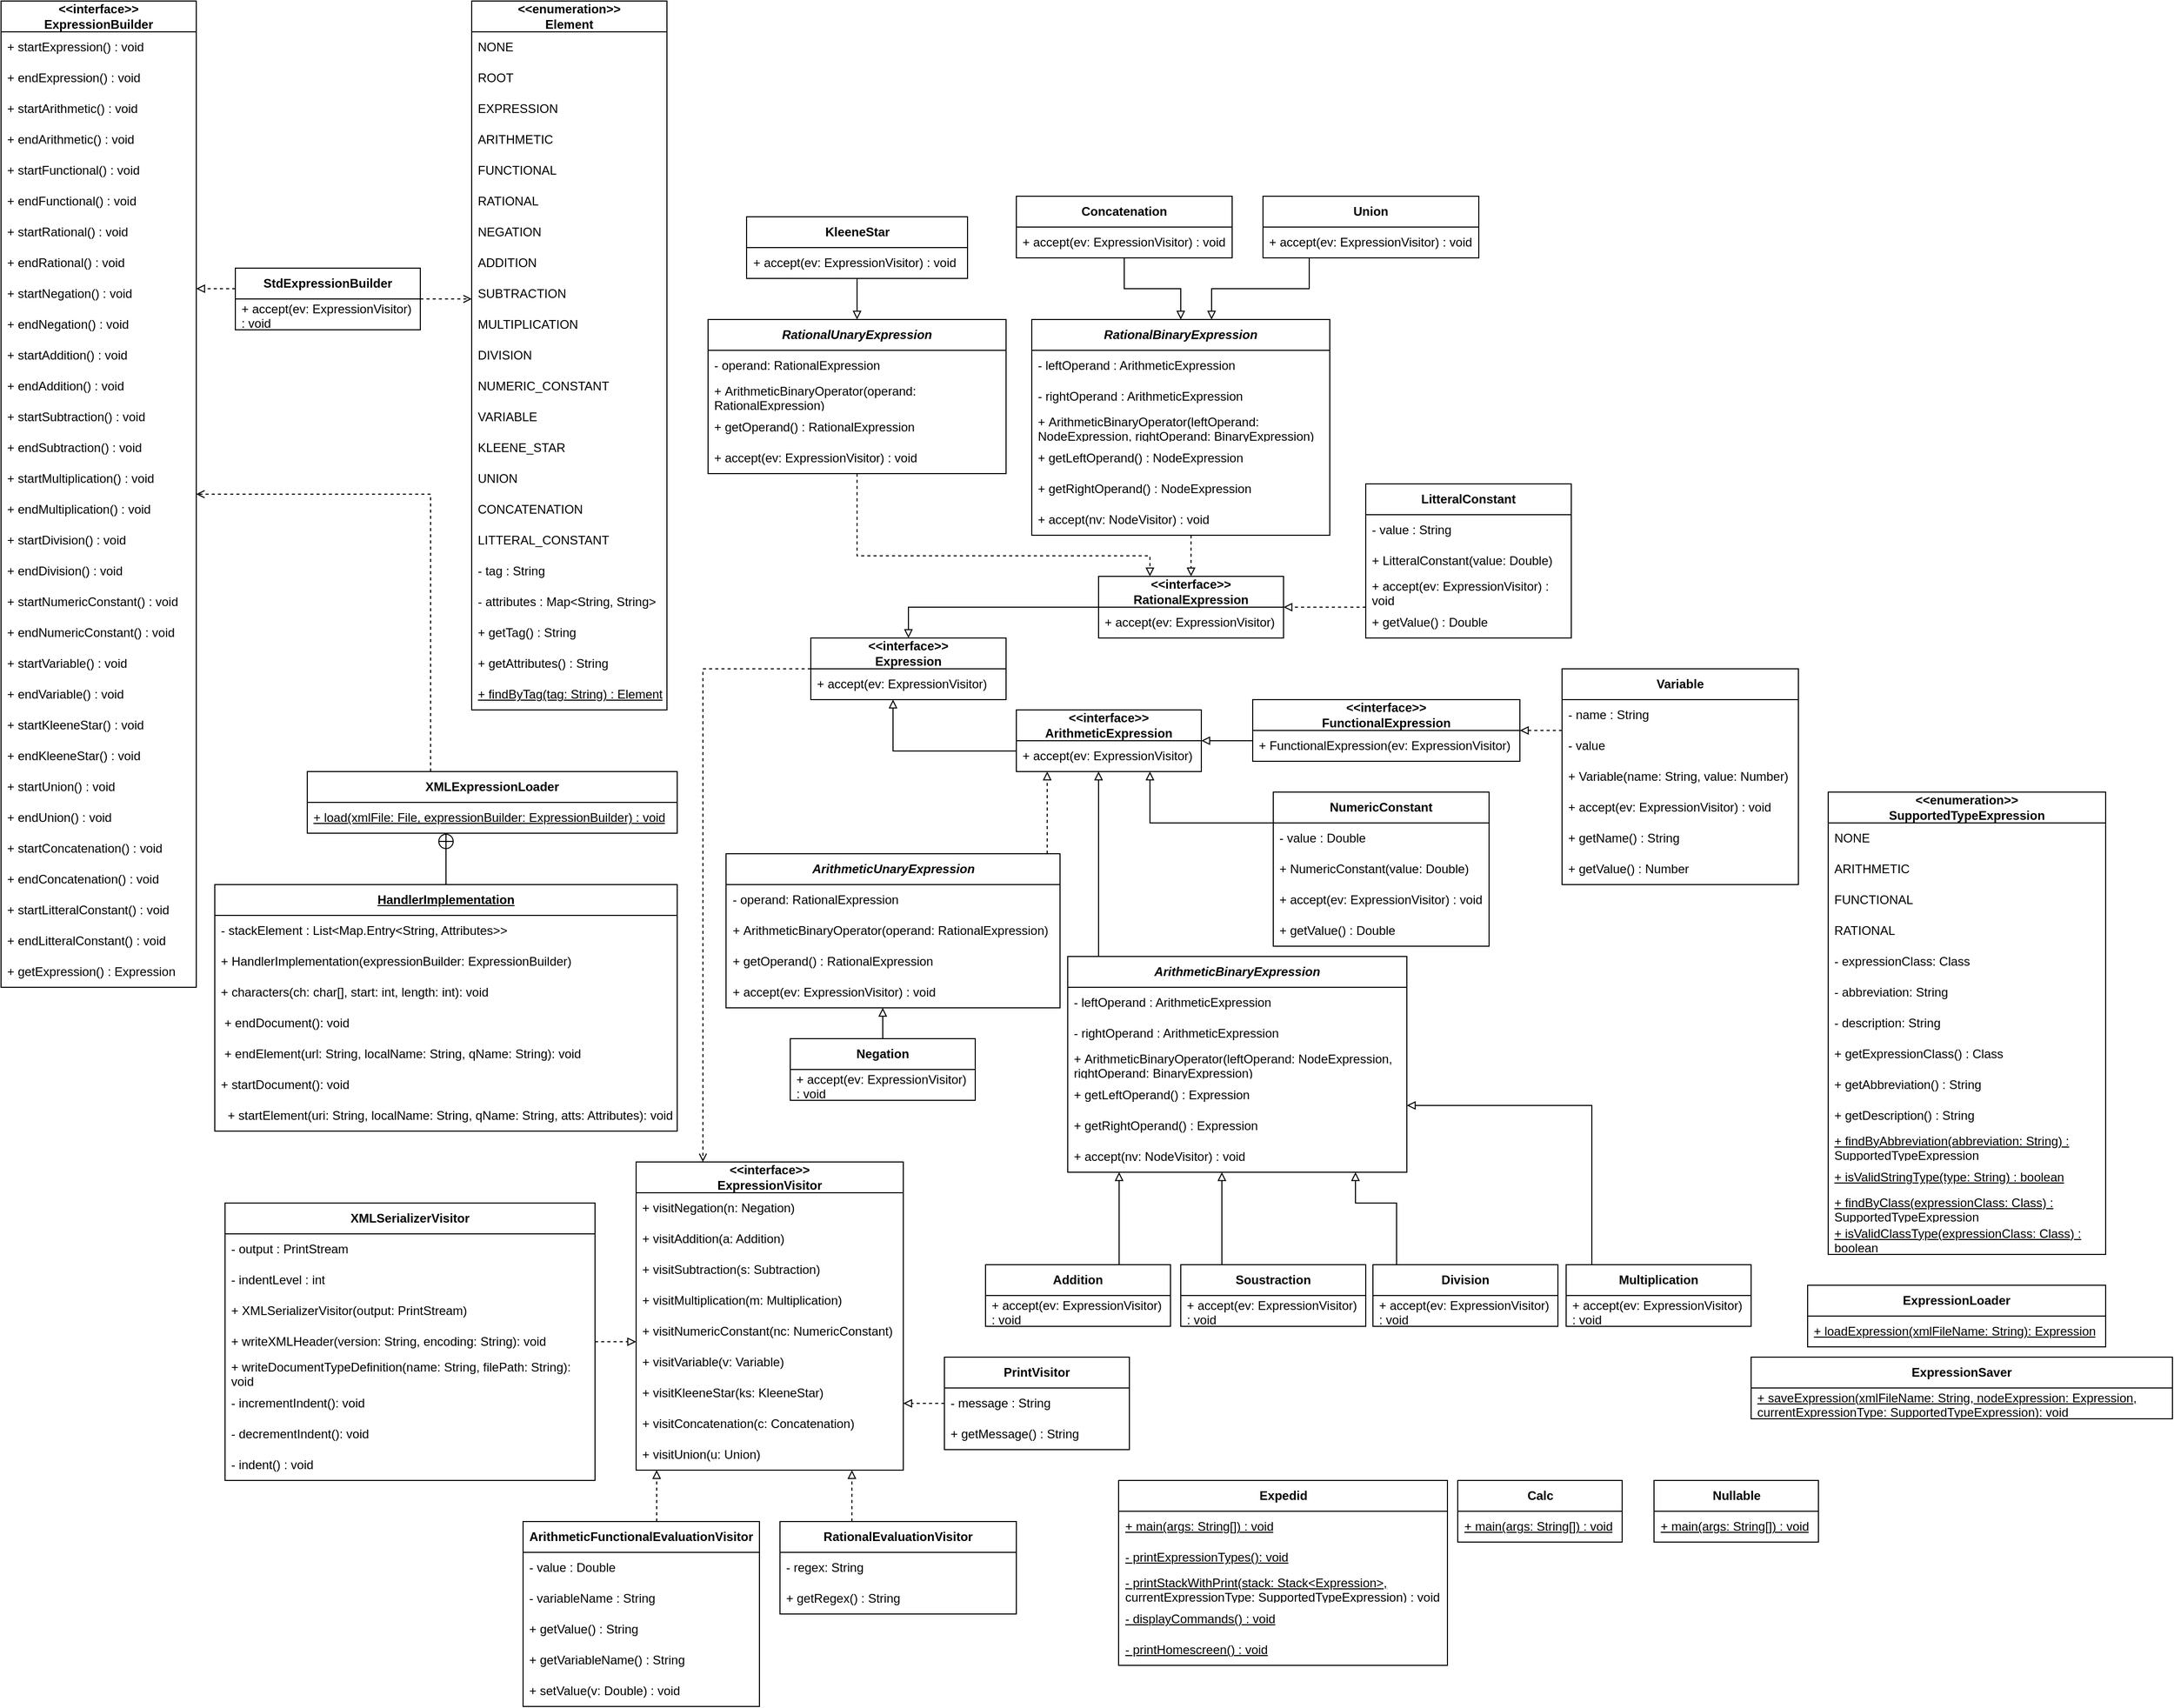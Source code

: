 <mxfile version="21.2.9" type="device">
  <diagram id="C5RBs43oDa-KdzZeNtuy" name="Page-1">
    <mxGraphModel dx="2074" dy="3030" grid="1" gridSize="10" guides="1" tooltips="1" connect="1" arrows="1" fold="1" page="1" pageScale="1" pageWidth="827" pageHeight="1169" math="0" shadow="0">
      <root>
        <mxCell id="WIyWlLk6GJQsqaUBKTNV-0" />
        <mxCell id="WIyWlLk6GJQsqaUBKTNV-1" parent="WIyWlLk6GJQsqaUBKTNV-0" />
        <mxCell id="FcYa9E7tBjtDV4WnD-VG-4" value="&lt;b&gt;&amp;lt;&amp;lt;interface&amp;gt;&amp;gt;&lt;br&gt;ExpressionVisitor&lt;/b&gt;" style="swimlane;fontStyle=0;childLayout=stackLayout;horizontal=1;startSize=30;horizontalStack=0;resizeParent=1;resizeParentMax=0;resizeLast=0;collapsible=1;marginBottom=0;whiteSpace=wrap;html=1;" parent="WIyWlLk6GJQsqaUBKTNV-1" vertex="1">
          <mxGeometry x="110" y="-400" width="260" height="300" as="geometry" />
        </mxCell>
        <mxCell id="FcYa9E7tBjtDV4WnD-VG-7" value="+ visitNegation(n: Negation)" style="text;strokeColor=none;fillColor=none;align=left;verticalAlign=middle;spacingLeft=4;spacingRight=4;overflow=hidden;points=[[0,0.5],[1,0.5]];portConstraint=eastwest;rotatable=0;whiteSpace=wrap;html=1;" parent="FcYa9E7tBjtDV4WnD-VG-4" vertex="1">
          <mxGeometry y="30" width="260" height="30" as="geometry" />
        </mxCell>
        <mxCell id="FcYa9E7tBjtDV4WnD-VG-5" value="+ visitAddition(a: Addition)" style="text;strokeColor=none;fillColor=none;align=left;verticalAlign=middle;spacingLeft=4;spacingRight=4;overflow=hidden;points=[[0,0.5],[1,0.5]];portConstraint=eastwest;rotatable=0;whiteSpace=wrap;html=1;" parent="FcYa9E7tBjtDV4WnD-VG-4" vertex="1">
          <mxGeometry y="60" width="260" height="30" as="geometry" />
        </mxCell>
        <mxCell id="YUHgJzQGoMWyrUXl4qkj-0" value="+ visitSubtraction(s: Subtraction)" style="text;strokeColor=none;fillColor=none;align=left;verticalAlign=middle;spacingLeft=4;spacingRight=4;overflow=hidden;points=[[0,0.5],[1,0.5]];portConstraint=eastwest;rotatable=0;whiteSpace=wrap;html=1;" parent="FcYa9E7tBjtDV4WnD-VG-4" vertex="1">
          <mxGeometry y="90" width="260" height="30" as="geometry" />
        </mxCell>
        <mxCell id="FcYa9E7tBjtDV4WnD-VG-6" value="+ visitMultiplication(m: Multiplication)" style="text;strokeColor=none;fillColor=none;align=left;verticalAlign=middle;spacingLeft=4;spacingRight=4;overflow=hidden;points=[[0,0.5],[1,0.5]];portConstraint=eastwest;rotatable=0;whiteSpace=wrap;html=1;" parent="FcYa9E7tBjtDV4WnD-VG-4" vertex="1">
          <mxGeometry y="120" width="260" height="30" as="geometry" />
        </mxCell>
        <mxCell id="FcYa9E7tBjtDV4WnD-VG-8" value="+ visitNumericConstant(nc: NumericConstant)" style="text;strokeColor=none;fillColor=none;align=left;verticalAlign=middle;spacingLeft=4;spacingRight=4;overflow=hidden;points=[[0,0.5],[1,0.5]];portConstraint=eastwest;rotatable=0;whiteSpace=wrap;html=1;" parent="FcYa9E7tBjtDV4WnD-VG-4" vertex="1">
          <mxGeometry y="150" width="260" height="30" as="geometry" />
        </mxCell>
        <mxCell id="FcYa9E7tBjtDV4WnD-VG-9" value="+ visitVariable(v: Variable)" style="text;strokeColor=none;fillColor=none;align=left;verticalAlign=middle;spacingLeft=4;spacingRight=4;overflow=hidden;points=[[0,0.5],[1,0.5]];portConstraint=eastwest;rotatable=0;whiteSpace=wrap;html=1;" parent="FcYa9E7tBjtDV4WnD-VG-4" vertex="1">
          <mxGeometry y="180" width="260" height="30" as="geometry" />
        </mxCell>
        <mxCell id="FcYa9E7tBjtDV4WnD-VG-16" value="+ visitKleeneStar(ks: KleeneStar)" style="text;strokeColor=none;fillColor=none;align=left;verticalAlign=middle;spacingLeft=4;spacingRight=4;overflow=hidden;points=[[0,0.5],[1,0.5]];portConstraint=eastwest;rotatable=0;whiteSpace=wrap;html=1;" parent="FcYa9E7tBjtDV4WnD-VG-4" vertex="1">
          <mxGeometry y="210" width="260" height="30" as="geometry" />
        </mxCell>
        <mxCell id="YUHgJzQGoMWyrUXl4qkj-1" value="+ visitConcatenation(c: Concatenation)" style="text;strokeColor=none;fillColor=none;align=left;verticalAlign=middle;spacingLeft=4;spacingRight=4;overflow=hidden;points=[[0,0.5],[1,0.5]];portConstraint=eastwest;rotatable=0;whiteSpace=wrap;html=1;" parent="FcYa9E7tBjtDV4WnD-VG-4" vertex="1">
          <mxGeometry y="240" width="260" height="30" as="geometry" />
        </mxCell>
        <mxCell id="FcYa9E7tBjtDV4WnD-VG-17" value="+ visitUnion(u: Union)" style="text;strokeColor=none;fillColor=none;align=left;verticalAlign=middle;spacingLeft=4;spacingRight=4;overflow=hidden;points=[[0,0.5],[1,0.5]];portConstraint=eastwest;rotatable=0;whiteSpace=wrap;html=1;" parent="FcYa9E7tBjtDV4WnD-VG-4" vertex="1">
          <mxGeometry y="270" width="260" height="30" as="geometry" />
        </mxCell>
        <mxCell id="FcYa9E7tBjtDV4WnD-VG-93" style="edgeStyle=orthogonalEdgeStyle;rounded=0;orthogonalLoop=1;jettySize=auto;html=1;endArrow=block;endFill=0;" parent="WIyWlLk6GJQsqaUBKTNV-1" source="FcYa9E7tBjtDV4WnD-VG-10" target="FcYa9E7tBjtDV4WnD-VG-89" edge="1">
          <mxGeometry relative="1" as="geometry">
            <Array as="points">
              <mxPoint x="360" y="-800" />
            </Array>
          </mxGeometry>
        </mxCell>
        <mxCell id="FcYa9E7tBjtDV4WnD-VG-10" value="&lt;b style=&quot;border-color: var(--border-color);&quot;&gt;&amp;lt;&amp;lt;interface&amp;gt;&amp;gt;&lt;/b&gt;&lt;b&gt;&lt;br&gt;&lt;/b&gt;&lt;b style=&quot;border-color: var(--border-color);&quot;&gt;ArithmeticExpression&lt;/b&gt;&lt;b&gt;&lt;br&gt;&lt;/b&gt;" style="swimlane;fontStyle=0;childLayout=stackLayout;horizontal=1;startSize=30;horizontalStack=0;resizeParent=1;resizeParentMax=0;resizeLast=0;collapsible=1;marginBottom=0;whiteSpace=wrap;html=1;strokeColor=default;" parent="WIyWlLk6GJQsqaUBKTNV-1" vertex="1">
          <mxGeometry x="480" y="-840" width="180" height="60" as="geometry" />
        </mxCell>
        <mxCell id="FcYa9E7tBjtDV4WnD-VG-11" value="+ accept(ev: ExpressionVisitor)" style="text;strokeColor=none;fillColor=none;align=left;verticalAlign=middle;spacingLeft=4;spacingRight=4;overflow=hidden;points=[[0,0.5],[1,0.5]];portConstraint=eastwest;rotatable=0;whiteSpace=wrap;html=1;" parent="FcYa9E7tBjtDV4WnD-VG-10" vertex="1">
          <mxGeometry y="30" width="180" height="30" as="geometry" />
        </mxCell>
        <mxCell id="AqfXffyIMQ0Y9aLsrFP8-61" style="edgeStyle=orthogonalEdgeStyle;rounded=0;orthogonalLoop=1;jettySize=auto;html=1;endArrow=block;endFill=0;" parent="WIyWlLk6GJQsqaUBKTNV-1" source="FcYa9E7tBjtDV4WnD-VG-25" target="AqfXffyIMQ0Y9aLsrFP8-56" edge="1">
          <mxGeometry relative="1" as="geometry">
            <Array as="points">
              <mxPoint x="350" y="-490" />
              <mxPoint x="350" y="-490" />
            </Array>
          </mxGeometry>
        </mxCell>
        <mxCell id="FcYa9E7tBjtDV4WnD-VG-25" value="&lt;b&gt;Negation&lt;/b&gt;" style="swimlane;fontStyle=0;childLayout=stackLayout;horizontal=1;startSize=30;horizontalStack=0;resizeParent=1;resizeParentMax=0;resizeLast=0;collapsible=1;marginBottom=0;whiteSpace=wrap;html=1;" parent="WIyWlLk6GJQsqaUBKTNV-1" vertex="1">
          <mxGeometry x="260" y="-520" width="180" height="60" as="geometry" />
        </mxCell>
        <mxCell id="FcYa9E7tBjtDV4WnD-VG-26" value="+ accept(ev: ExpressionVisitor) : void" style="text;strokeColor=none;fillColor=none;align=left;verticalAlign=middle;spacingLeft=4;spacingRight=4;overflow=hidden;points=[[0,0.5],[1,0.5]];portConstraint=eastwest;rotatable=0;whiteSpace=wrap;html=1;" parent="FcYa9E7tBjtDV4WnD-VG-25" vertex="1">
          <mxGeometry y="30" width="180" height="30" as="geometry" />
        </mxCell>
        <mxCell id="AqfXffyIMQ0Y9aLsrFP8-63" style="edgeStyle=orthogonalEdgeStyle;rounded=0;orthogonalLoop=1;jettySize=auto;html=1;endArrow=block;endFill=0;" parent="WIyWlLk6GJQsqaUBKTNV-1" source="FcYa9E7tBjtDV4WnD-VG-46" target="AqfXffyIMQ0Y9aLsrFP8-14" edge="1">
          <mxGeometry relative="1" as="geometry">
            <Array as="points">
              <mxPoint x="580" y="-310" />
              <mxPoint x="580" y="-310" />
            </Array>
          </mxGeometry>
        </mxCell>
        <mxCell id="FcYa9E7tBjtDV4WnD-VG-46" value="&lt;b&gt;Addition&lt;/b&gt;" style="swimlane;fontStyle=0;childLayout=stackLayout;horizontal=1;startSize=30;horizontalStack=0;resizeParent=1;resizeParentMax=0;resizeLast=0;collapsible=1;marginBottom=0;whiteSpace=wrap;html=1;" parent="WIyWlLk6GJQsqaUBKTNV-1" vertex="1">
          <mxGeometry x="450" y="-300" width="180" height="60" as="geometry" />
        </mxCell>
        <mxCell id="FcYa9E7tBjtDV4WnD-VG-47" value="+ accept(ev: ExpressionVisitor) : void" style="text;strokeColor=none;fillColor=none;align=left;verticalAlign=middle;spacingLeft=4;spacingRight=4;overflow=hidden;points=[[0,0.5],[1,0.5]];portConstraint=eastwest;rotatable=0;whiteSpace=wrap;html=1;" parent="FcYa9E7tBjtDV4WnD-VG-46" vertex="1">
          <mxGeometry y="30" width="180" height="30" as="geometry" />
        </mxCell>
        <mxCell id="AqfXffyIMQ0Y9aLsrFP8-66" style="edgeStyle=orthogonalEdgeStyle;rounded=0;orthogonalLoop=1;jettySize=auto;html=1;endArrow=block;endFill=0;" parent="WIyWlLk6GJQsqaUBKTNV-1" source="FcYa9E7tBjtDV4WnD-VG-48" target="AqfXffyIMQ0Y9aLsrFP8-14" edge="1">
          <mxGeometry relative="1" as="geometry">
            <Array as="points">
              <mxPoint x="1040" y="-455" />
            </Array>
          </mxGeometry>
        </mxCell>
        <mxCell id="FcYa9E7tBjtDV4WnD-VG-48" value="&lt;b&gt;Multiplication&lt;/b&gt;" style="swimlane;fontStyle=0;childLayout=stackLayout;horizontal=1;startSize=30;horizontalStack=0;resizeParent=1;resizeParentMax=0;resizeLast=0;collapsible=1;marginBottom=0;whiteSpace=wrap;html=1;" parent="WIyWlLk6GJQsqaUBKTNV-1" vertex="1">
          <mxGeometry x="1015" y="-300" width="180" height="60" as="geometry" />
        </mxCell>
        <mxCell id="FcYa9E7tBjtDV4WnD-VG-49" value="+ accept(ev: ExpressionVisitor) : void" style="text;strokeColor=none;fillColor=none;align=left;verticalAlign=middle;spacingLeft=4;spacingRight=4;overflow=hidden;points=[[0,0.5],[1,0.5]];portConstraint=eastwest;rotatable=0;whiteSpace=wrap;html=1;" parent="FcYa9E7tBjtDV4WnD-VG-48" vertex="1">
          <mxGeometry y="30" width="180" height="30" as="geometry" />
        </mxCell>
        <mxCell id="AqfXffyIMQ0Y9aLsrFP8-65" style="edgeStyle=orthogonalEdgeStyle;rounded=0;orthogonalLoop=1;jettySize=auto;html=1;endArrow=block;endFill=0;" parent="WIyWlLk6GJQsqaUBKTNV-1" source="FcYa9E7tBjtDV4WnD-VG-50" target="AqfXffyIMQ0Y9aLsrFP8-14" edge="1">
          <mxGeometry relative="1" as="geometry">
            <Array as="points">
              <mxPoint x="850" y="-360" />
              <mxPoint x="810" y="-360" />
            </Array>
          </mxGeometry>
        </mxCell>
        <mxCell id="FcYa9E7tBjtDV4WnD-VG-50" value="&lt;b&gt;Division&lt;/b&gt;" style="swimlane;fontStyle=0;childLayout=stackLayout;horizontal=1;startSize=30;horizontalStack=0;resizeParent=1;resizeParentMax=0;resizeLast=0;collapsible=1;marginBottom=0;whiteSpace=wrap;html=1;" parent="WIyWlLk6GJQsqaUBKTNV-1" vertex="1">
          <mxGeometry x="827" y="-300" width="180" height="60" as="geometry" />
        </mxCell>
        <mxCell id="FcYa9E7tBjtDV4WnD-VG-51" value="+ accept(ev: ExpressionVisitor) : void" style="text;strokeColor=none;fillColor=none;align=left;verticalAlign=middle;spacingLeft=4;spacingRight=4;overflow=hidden;points=[[0,0.5],[1,0.5]];portConstraint=eastwest;rotatable=0;whiteSpace=wrap;html=1;" parent="FcYa9E7tBjtDV4WnD-VG-50" vertex="1">
          <mxGeometry y="30" width="180" height="30" as="geometry" />
        </mxCell>
        <mxCell id="AqfXffyIMQ0Y9aLsrFP8-64" style="edgeStyle=orthogonalEdgeStyle;rounded=0;orthogonalLoop=1;jettySize=auto;html=1;endArrow=block;endFill=0;" parent="WIyWlLk6GJQsqaUBKTNV-1" source="FcYa9E7tBjtDV4WnD-VG-52" target="AqfXffyIMQ0Y9aLsrFP8-14" edge="1">
          <mxGeometry relative="1" as="geometry">
            <Array as="points">
              <mxPoint x="680" y="-330" />
              <mxPoint x="680" y="-330" />
            </Array>
          </mxGeometry>
        </mxCell>
        <mxCell id="FcYa9E7tBjtDV4WnD-VG-52" value="&lt;b&gt;Soustraction&lt;/b&gt;" style="swimlane;fontStyle=0;childLayout=stackLayout;horizontal=1;startSize=30;horizontalStack=0;resizeParent=1;resizeParentMax=0;resizeLast=0;collapsible=1;marginBottom=0;whiteSpace=wrap;html=1;" parent="WIyWlLk6GJQsqaUBKTNV-1" vertex="1">
          <mxGeometry x="640" y="-300" width="180" height="60" as="geometry" />
        </mxCell>
        <mxCell id="FcYa9E7tBjtDV4WnD-VG-53" value="+ accept(ev: ExpressionVisitor) : void" style="text;strokeColor=none;fillColor=none;align=left;verticalAlign=middle;spacingLeft=4;spacingRight=4;overflow=hidden;points=[[0,0.5],[1,0.5]];portConstraint=eastwest;rotatable=0;whiteSpace=wrap;html=1;" parent="FcYa9E7tBjtDV4WnD-VG-52" vertex="1">
          <mxGeometry y="30" width="180" height="30" as="geometry" />
        </mxCell>
        <mxCell id="xGvFQHTC2f6BAkzlwAIV-1" style="edgeStyle=orthogonalEdgeStyle;rounded=0;orthogonalLoop=1;jettySize=auto;html=1;endArrow=block;endFill=0;dashed=1;" parent="WIyWlLk6GJQsqaUBKTNV-1" source="FcYa9E7tBjtDV4WnD-VG-54" target="FcYa9E7tBjtDV4WnD-VG-91" edge="1">
          <mxGeometry relative="1" as="geometry">
            <Array as="points">
              <mxPoint x="990" y="-820" />
              <mxPoint x="990" y="-820" />
            </Array>
          </mxGeometry>
        </mxCell>
        <mxCell id="FcYa9E7tBjtDV4WnD-VG-54" value="&lt;b&gt;Variable&lt;/b&gt;" style="swimlane;fontStyle=0;childLayout=stackLayout;horizontal=1;startSize=30;horizontalStack=0;resizeParent=1;resizeParentMax=0;resizeLast=0;collapsible=1;marginBottom=0;whiteSpace=wrap;html=1;" parent="WIyWlLk6GJQsqaUBKTNV-1" vertex="1">
          <mxGeometry x="1011" y="-880" width="230" height="210" as="geometry" />
        </mxCell>
        <mxCell id="FcYa9E7tBjtDV4WnD-VG-55" value="- name : String" style="text;strokeColor=none;fillColor=none;align=left;verticalAlign=middle;spacingLeft=4;spacingRight=4;overflow=hidden;points=[[0,0.5],[1,0.5]];portConstraint=eastwest;rotatable=0;whiteSpace=wrap;html=1;" parent="FcYa9E7tBjtDV4WnD-VG-54" vertex="1">
          <mxGeometry y="30" width="230" height="30" as="geometry" />
        </mxCell>
        <mxCell id="FcYa9E7tBjtDV4WnD-VG-59" value="- value" style="text;strokeColor=none;fillColor=none;align=left;verticalAlign=middle;spacingLeft=4;spacingRight=4;overflow=hidden;points=[[0,0.5],[1,0.5]];portConstraint=eastwest;rotatable=0;whiteSpace=wrap;html=1;" parent="FcYa9E7tBjtDV4WnD-VG-54" vertex="1">
          <mxGeometry y="60" width="230" height="30" as="geometry" />
        </mxCell>
        <mxCell id="FcYa9E7tBjtDV4WnD-VG-56" value="+ Variable(name: String, value: Number)" style="text;strokeColor=none;fillColor=none;align=left;verticalAlign=middle;spacingLeft=4;spacingRight=4;overflow=hidden;points=[[0,0.5],[1,0.5]];portConstraint=eastwest;rotatable=0;whiteSpace=wrap;html=1;" parent="FcYa9E7tBjtDV4WnD-VG-54" vertex="1">
          <mxGeometry y="90" width="230" height="30" as="geometry" />
        </mxCell>
        <mxCell id="FcYa9E7tBjtDV4WnD-VG-57" value="+ accept(ev: ExpressionVisitor) : void" style="text;strokeColor=none;fillColor=none;align=left;verticalAlign=middle;spacingLeft=4;spacingRight=4;overflow=hidden;points=[[0,0.5],[1,0.5]];portConstraint=eastwest;rotatable=0;whiteSpace=wrap;html=1;" parent="FcYa9E7tBjtDV4WnD-VG-54" vertex="1">
          <mxGeometry y="120" width="230" height="30" as="geometry" />
        </mxCell>
        <mxCell id="FcYa9E7tBjtDV4WnD-VG-58" value="+ getName() : String" style="text;strokeColor=none;fillColor=none;align=left;verticalAlign=middle;spacingLeft=4;spacingRight=4;overflow=hidden;points=[[0,0.5],[1,0.5]];portConstraint=eastwest;rotatable=0;whiteSpace=wrap;html=1;" parent="FcYa9E7tBjtDV4WnD-VG-54" vertex="1">
          <mxGeometry y="150" width="230" height="30" as="geometry" />
        </mxCell>
        <mxCell id="FcYa9E7tBjtDV4WnD-VG-60" value="+ getValue() : Number" style="text;strokeColor=none;fillColor=none;align=left;verticalAlign=middle;spacingLeft=4;spacingRight=4;overflow=hidden;points=[[0,0.5],[1,0.5]];portConstraint=eastwest;rotatable=0;whiteSpace=wrap;html=1;" parent="FcYa9E7tBjtDV4WnD-VG-54" vertex="1">
          <mxGeometry y="180" width="230" height="30" as="geometry" />
        </mxCell>
        <mxCell id="xGvFQHTC2f6BAkzlwAIV-2" style="edgeStyle=orthogonalEdgeStyle;rounded=0;orthogonalLoop=1;jettySize=auto;html=1;endArrow=block;endFill=0;" parent="WIyWlLk6GJQsqaUBKTNV-1" source="FcYa9E7tBjtDV4WnD-VG-61" target="FcYa9E7tBjtDV4WnD-VG-10" edge="1">
          <mxGeometry relative="1" as="geometry">
            <Array as="points">
              <mxPoint x="610" y="-730" />
            </Array>
          </mxGeometry>
        </mxCell>
        <mxCell id="FcYa9E7tBjtDV4WnD-VG-61" value="&lt;b&gt;NumericConstant&lt;/b&gt;" style="swimlane;fontStyle=0;childLayout=stackLayout;horizontal=1;startSize=30;horizontalStack=0;resizeParent=1;resizeParentMax=0;resizeLast=0;collapsible=1;marginBottom=0;whiteSpace=wrap;html=1;" parent="WIyWlLk6GJQsqaUBKTNV-1" vertex="1">
          <mxGeometry x="730" y="-760" width="210" height="150" as="geometry" />
        </mxCell>
        <mxCell id="FcYa9E7tBjtDV4WnD-VG-62" value="- value : Double" style="text;strokeColor=none;fillColor=none;align=left;verticalAlign=middle;spacingLeft=4;spacingRight=4;overflow=hidden;points=[[0,0.5],[1,0.5]];portConstraint=eastwest;rotatable=0;whiteSpace=wrap;html=1;" parent="FcYa9E7tBjtDV4WnD-VG-61" vertex="1">
          <mxGeometry y="30" width="210" height="30" as="geometry" />
        </mxCell>
        <mxCell id="FcYa9E7tBjtDV4WnD-VG-64" value="+ NumericConstant(value: Double)" style="text;strokeColor=none;fillColor=none;align=left;verticalAlign=middle;spacingLeft=4;spacingRight=4;overflow=hidden;points=[[0,0.5],[1,0.5]];portConstraint=eastwest;rotatable=0;whiteSpace=wrap;html=1;" parent="FcYa9E7tBjtDV4WnD-VG-61" vertex="1">
          <mxGeometry y="60" width="210" height="30" as="geometry" />
        </mxCell>
        <mxCell id="FcYa9E7tBjtDV4WnD-VG-65" value="+ accept(ev: ExpressionVisitor) : void" style="text;strokeColor=none;fillColor=none;align=left;verticalAlign=middle;spacingLeft=4;spacingRight=4;overflow=hidden;points=[[0,0.5],[1,0.5]];portConstraint=eastwest;rotatable=0;whiteSpace=wrap;html=1;" parent="FcYa9E7tBjtDV4WnD-VG-61" vertex="1">
          <mxGeometry y="90" width="210" height="30" as="geometry" />
        </mxCell>
        <mxCell id="FcYa9E7tBjtDV4WnD-VG-66" value="+ getValue() : Double" style="text;strokeColor=none;fillColor=none;align=left;verticalAlign=middle;spacingLeft=4;spacingRight=4;overflow=hidden;points=[[0,0.5],[1,0.5]];portConstraint=eastwest;rotatable=0;whiteSpace=wrap;html=1;" parent="FcYa9E7tBjtDV4WnD-VG-61" vertex="1">
          <mxGeometry y="120" width="210" height="30" as="geometry" />
        </mxCell>
        <mxCell id="xGvFQHTC2f6BAkzlwAIV-5" style="edgeStyle=orthogonalEdgeStyle;rounded=0;orthogonalLoop=1;jettySize=auto;html=1;dashed=1;endArrow=block;endFill=0;" parent="WIyWlLk6GJQsqaUBKTNV-1" source="FcYa9E7tBjtDV4WnD-VG-75" target="xGvFQHTC2f6BAkzlwAIV-3" edge="1">
          <mxGeometry relative="1" as="geometry">
            <Array as="points">
              <mxPoint x="760" y="-940" />
              <mxPoint x="760" y="-940" />
            </Array>
          </mxGeometry>
        </mxCell>
        <mxCell id="FcYa9E7tBjtDV4WnD-VG-75" value="&lt;b&gt;LitteralConstant&lt;/b&gt;" style="swimlane;fontStyle=0;childLayout=stackLayout;horizontal=1;startSize=30;horizontalStack=0;resizeParent=1;resizeParentMax=0;resizeLast=0;collapsible=1;marginBottom=0;whiteSpace=wrap;html=1;" parent="WIyWlLk6GJQsqaUBKTNV-1" vertex="1">
          <mxGeometry x="820" y="-1060" width="200" height="150" as="geometry" />
        </mxCell>
        <mxCell id="FcYa9E7tBjtDV4WnD-VG-76" value="- value : String" style="text;strokeColor=none;fillColor=none;align=left;verticalAlign=middle;spacingLeft=4;spacingRight=4;overflow=hidden;points=[[0,0.5],[1,0.5]];portConstraint=eastwest;rotatable=0;whiteSpace=wrap;html=1;" parent="FcYa9E7tBjtDV4WnD-VG-75" vertex="1">
          <mxGeometry y="30" width="200" height="30" as="geometry" />
        </mxCell>
        <mxCell id="FcYa9E7tBjtDV4WnD-VG-77" value="+ LitteralConstant(value: Double)" style="text;strokeColor=none;fillColor=none;align=left;verticalAlign=middle;spacingLeft=4;spacingRight=4;overflow=hidden;points=[[0,0.5],[1,0.5]];portConstraint=eastwest;rotatable=0;whiteSpace=wrap;html=1;" parent="FcYa9E7tBjtDV4WnD-VG-75" vertex="1">
          <mxGeometry y="60" width="200" height="30" as="geometry" />
        </mxCell>
        <mxCell id="FcYa9E7tBjtDV4WnD-VG-78" value="+ accept(ev: ExpressionVisitor) : void" style="text;strokeColor=none;fillColor=none;align=left;verticalAlign=middle;spacingLeft=4;spacingRight=4;overflow=hidden;points=[[0,0.5],[1,0.5]];portConstraint=eastwest;rotatable=0;whiteSpace=wrap;html=1;" parent="FcYa9E7tBjtDV4WnD-VG-75" vertex="1">
          <mxGeometry y="90" width="200" height="30" as="geometry" />
        </mxCell>
        <mxCell id="FcYa9E7tBjtDV4WnD-VG-79" value="+ getValue() : Double" style="text;strokeColor=none;fillColor=none;align=left;verticalAlign=middle;spacingLeft=4;spacingRight=4;overflow=hidden;points=[[0,0.5],[1,0.5]];portConstraint=eastwest;rotatable=0;whiteSpace=wrap;html=1;" parent="FcYa9E7tBjtDV4WnD-VG-75" vertex="1">
          <mxGeometry y="120" width="200" height="30" as="geometry" />
        </mxCell>
        <mxCell id="2wTKFjZjh4C00CYMir8c-137" style="edgeStyle=orthogonalEdgeStyle;rounded=0;orthogonalLoop=1;jettySize=auto;html=1;entryX=0.25;entryY=0;entryDx=0;entryDy=0;dashed=1;endArrow=open;endFill=0;" parent="WIyWlLk6GJQsqaUBKTNV-1" source="FcYa9E7tBjtDV4WnD-VG-89" target="FcYa9E7tBjtDV4WnD-VG-4" edge="1">
          <mxGeometry relative="1" as="geometry">
            <Array as="points">
              <mxPoint x="175" y="-880" />
            </Array>
          </mxGeometry>
        </mxCell>
        <mxCell id="FcYa9E7tBjtDV4WnD-VG-89" value="&lt;b style=&quot;border-color: var(--border-color);&quot;&gt;&amp;lt;&amp;lt;interface&amp;gt;&amp;gt;&lt;/b&gt;&lt;b&gt;&lt;br&gt;Expression&lt;/b&gt;" style="swimlane;fontStyle=0;childLayout=stackLayout;horizontal=1;startSize=30;horizontalStack=0;resizeParent=1;resizeParentMax=0;resizeLast=0;collapsible=1;marginBottom=0;whiteSpace=wrap;html=1;strokeColor=default;" parent="WIyWlLk6GJQsqaUBKTNV-1" vertex="1">
          <mxGeometry x="280" y="-910" width="190" height="60" as="geometry" />
        </mxCell>
        <mxCell id="FcYa9E7tBjtDV4WnD-VG-90" value="+ accept(ev: ExpressionVisitor)" style="text;strokeColor=none;fillColor=none;align=left;verticalAlign=middle;spacingLeft=4;spacingRight=4;overflow=hidden;points=[[0,0.5],[1,0.5]];portConstraint=eastwest;rotatable=0;whiteSpace=wrap;html=1;" parent="FcYa9E7tBjtDV4WnD-VG-89" vertex="1">
          <mxGeometry y="30" width="190" height="30" as="geometry" />
        </mxCell>
        <mxCell id="xGvFQHTC2f6BAkzlwAIV-38" style="edgeStyle=orthogonalEdgeStyle;rounded=0;orthogonalLoop=1;jettySize=auto;html=1;endArrow=block;endFill=0;" parent="WIyWlLk6GJQsqaUBKTNV-1" source="FcYa9E7tBjtDV4WnD-VG-91" target="FcYa9E7tBjtDV4WnD-VG-10" edge="1">
          <mxGeometry relative="1" as="geometry">
            <Array as="points">
              <mxPoint x="680" y="-810" />
              <mxPoint x="680" y="-810" />
            </Array>
          </mxGeometry>
        </mxCell>
        <mxCell id="FcYa9E7tBjtDV4WnD-VG-91" value="&lt;b style=&quot;border-color: var(--border-color);&quot;&gt;&amp;lt;&amp;lt;interface&amp;gt;&amp;gt;&lt;/b&gt;&lt;b&gt;&lt;br&gt;&lt;/b&gt;&lt;b style=&quot;border-color: var(--border-color);&quot;&gt;FunctionalExpression&lt;/b&gt;&lt;b&gt;&lt;br&gt;&lt;/b&gt;" style="swimlane;fontStyle=0;childLayout=stackLayout;horizontal=1;startSize=30;horizontalStack=0;resizeParent=1;resizeParentMax=0;resizeLast=0;collapsible=1;marginBottom=0;whiteSpace=wrap;html=1;strokeColor=default;" parent="WIyWlLk6GJQsqaUBKTNV-1" vertex="1">
          <mxGeometry x="710" y="-850" width="260" height="60" as="geometry" />
        </mxCell>
        <mxCell id="FcYa9E7tBjtDV4WnD-VG-92" value="+ FunctionalExpression(ev: ExpressionVisitor)" style="text;strokeColor=none;fillColor=none;align=left;verticalAlign=middle;spacingLeft=4;spacingRight=4;overflow=hidden;points=[[0,0.5],[1,0.5]];portConstraint=eastwest;rotatable=0;whiteSpace=wrap;html=1;" parent="FcYa9E7tBjtDV4WnD-VG-91" vertex="1">
          <mxGeometry y="30" width="260" height="30" as="geometry" />
        </mxCell>
        <mxCell id="xGvFQHTC2f6BAkzlwAIV-13" style="edgeStyle=orthogonalEdgeStyle;rounded=0;orthogonalLoop=1;jettySize=auto;html=1;entryX=0.5;entryY=0;entryDx=0;entryDy=0;endArrow=block;endFill=0;" parent="WIyWlLk6GJQsqaUBKTNV-1" source="xGvFQHTC2f6BAkzlwAIV-3" target="FcYa9E7tBjtDV4WnD-VG-89" edge="1">
          <mxGeometry relative="1" as="geometry" />
        </mxCell>
        <mxCell id="xGvFQHTC2f6BAkzlwAIV-3" value="&lt;b style=&quot;border-color: var(--border-color);&quot;&gt;&amp;lt;&amp;lt;interface&amp;gt;&amp;gt;&lt;/b&gt;&lt;b&gt;&lt;br&gt;&lt;/b&gt;&lt;b style=&quot;border-color: var(--border-color);&quot;&gt;RationalExpression&lt;/b&gt;&lt;b&gt;&lt;br&gt;&lt;/b&gt;" style="swimlane;fontStyle=0;childLayout=stackLayout;horizontal=1;startSize=30;horizontalStack=0;resizeParent=1;resizeParentMax=0;resizeLast=0;collapsible=1;marginBottom=0;whiteSpace=wrap;html=1;strokeColor=default;" parent="WIyWlLk6GJQsqaUBKTNV-1" vertex="1">
          <mxGeometry x="560" y="-970" width="180" height="60" as="geometry" />
        </mxCell>
        <mxCell id="xGvFQHTC2f6BAkzlwAIV-4" value="+ accept(ev: ExpressionVisitor)" style="text;strokeColor=none;fillColor=none;align=left;verticalAlign=middle;spacingLeft=4;spacingRight=4;overflow=hidden;points=[[0,0.5],[1,0.5]];portConstraint=eastwest;rotatable=0;whiteSpace=wrap;html=1;" parent="xGvFQHTC2f6BAkzlwAIV-3" vertex="1">
          <mxGeometry y="30" width="180" height="30" as="geometry" />
        </mxCell>
        <mxCell id="AqfXffyIMQ0Y9aLsrFP8-75" style="edgeStyle=orthogonalEdgeStyle;rounded=0;orthogonalLoop=1;jettySize=auto;html=1;endArrow=block;endFill=0;" parent="WIyWlLk6GJQsqaUBKTNV-1" source="AqfXffyIMQ0Y9aLsrFP8-14" target="FcYa9E7tBjtDV4WnD-VG-10" edge="1">
          <mxGeometry relative="1" as="geometry">
            <Array as="points">
              <mxPoint x="560" y="-660" />
              <mxPoint x="560" y="-660" />
            </Array>
          </mxGeometry>
        </mxCell>
        <mxCell id="AqfXffyIMQ0Y9aLsrFP8-14" value="&lt;b&gt;&lt;i&gt;ArithmeticBinaryExpression&lt;/i&gt;&lt;/b&gt;" style="swimlane;fontStyle=0;childLayout=stackLayout;horizontal=1;startSize=30;horizontalStack=0;resizeParent=1;resizeParentMax=0;resizeLast=0;collapsible=1;marginBottom=0;whiteSpace=wrap;html=1;" parent="WIyWlLk6GJQsqaUBKTNV-1" vertex="1">
          <mxGeometry x="530" y="-600" width="330" height="210" as="geometry" />
        </mxCell>
        <mxCell id="AqfXffyIMQ0Y9aLsrFP8-15" value="- leftOperand : ArithmeticExpression" style="text;strokeColor=none;fillColor=none;align=left;verticalAlign=middle;spacingLeft=4;spacingRight=4;overflow=hidden;points=[[0,0.5],[1,0.5]];portConstraint=eastwest;rotatable=0;whiteSpace=wrap;html=1;" parent="AqfXffyIMQ0Y9aLsrFP8-14" vertex="1">
          <mxGeometry y="30" width="330" height="30" as="geometry" />
        </mxCell>
        <mxCell id="AqfXffyIMQ0Y9aLsrFP8-16" value="- rightOperand : ArithmeticExpression" style="text;strokeColor=none;fillColor=none;align=left;verticalAlign=middle;spacingLeft=4;spacingRight=4;overflow=hidden;points=[[0,0.5],[1,0.5]];portConstraint=eastwest;rotatable=0;whiteSpace=wrap;html=1;" parent="AqfXffyIMQ0Y9aLsrFP8-14" vertex="1">
          <mxGeometry y="60" width="330" height="30" as="geometry" />
        </mxCell>
        <mxCell id="AqfXffyIMQ0Y9aLsrFP8-17" value="+&amp;nbsp;&lt;span style=&quot;border-color: var(--border-color); text-align: center;&quot;&gt;&lt;span style=&quot;border-color: var(--border-color);&quot;&gt;ArithmeticBinaryOperator&lt;/span&gt;&lt;/span&gt;(leftOperand: NodeExpression, rightOperand: BinaryExpression)" style="text;strokeColor=none;fillColor=none;align=left;verticalAlign=middle;spacingLeft=4;spacingRight=4;overflow=hidden;points=[[0,0.5],[1,0.5]];portConstraint=eastwest;rotatable=0;whiteSpace=wrap;html=1;" parent="AqfXffyIMQ0Y9aLsrFP8-14" vertex="1">
          <mxGeometry y="90" width="330" height="30" as="geometry" />
        </mxCell>
        <mxCell id="AqfXffyIMQ0Y9aLsrFP8-18" value="+ getLeftOperand() : Expression" style="text;strokeColor=none;fillColor=none;align=left;verticalAlign=middle;spacingLeft=4;spacingRight=4;overflow=hidden;points=[[0,0.5],[1,0.5]];portConstraint=eastwest;rotatable=0;whiteSpace=wrap;html=1;" parent="AqfXffyIMQ0Y9aLsrFP8-14" vertex="1">
          <mxGeometry y="120" width="330" height="30" as="geometry" />
        </mxCell>
        <mxCell id="AqfXffyIMQ0Y9aLsrFP8-19" value="+ getRightOperand() : Expression" style="text;strokeColor=none;fillColor=none;align=left;verticalAlign=middle;spacingLeft=4;spacingRight=4;overflow=hidden;points=[[0,0.5],[1,0.5]];portConstraint=eastwest;rotatable=0;whiteSpace=wrap;html=1;" parent="AqfXffyIMQ0Y9aLsrFP8-14" vertex="1">
          <mxGeometry y="150" width="330" height="30" as="geometry" />
        </mxCell>
        <mxCell id="AqfXffyIMQ0Y9aLsrFP8-20" value="+ accept(nv: NodeVisitor) : void" style="text;strokeColor=none;fillColor=none;align=left;verticalAlign=middle;spacingLeft=4;spacingRight=4;overflow=hidden;points=[[0,0.5],[1,0.5]];portConstraint=eastwest;rotatable=0;whiteSpace=wrap;html=1;" parent="AqfXffyIMQ0Y9aLsrFP8-14" vertex="1">
          <mxGeometry y="180" width="330" height="30" as="geometry" />
        </mxCell>
        <mxCell id="AqfXffyIMQ0Y9aLsrFP8-70" style="edgeStyle=orthogonalEdgeStyle;rounded=0;orthogonalLoop=1;jettySize=auto;html=1;dashed=1;endArrow=block;endFill=0;" parent="WIyWlLk6GJQsqaUBKTNV-1" source="AqfXffyIMQ0Y9aLsrFP8-21" target="xGvFQHTC2f6BAkzlwAIV-3" edge="1">
          <mxGeometry relative="1" as="geometry">
            <Array as="points">
              <mxPoint x="650" y="-1000" />
              <mxPoint x="650" y="-1000" />
            </Array>
          </mxGeometry>
        </mxCell>
        <mxCell id="AqfXffyIMQ0Y9aLsrFP8-21" value="&lt;b&gt;&lt;i&gt;RationalBinaryExpression&lt;/i&gt;&lt;/b&gt;" style="swimlane;fontStyle=0;childLayout=stackLayout;horizontal=1;startSize=30;horizontalStack=0;resizeParent=1;resizeParentMax=0;resizeLast=0;collapsible=1;marginBottom=0;whiteSpace=wrap;html=1;" parent="WIyWlLk6GJQsqaUBKTNV-1" vertex="1">
          <mxGeometry x="495" y="-1220" width="290" height="210" as="geometry" />
        </mxCell>
        <mxCell id="AqfXffyIMQ0Y9aLsrFP8-22" value="- leftOperand : ArithmeticExpression" style="text;strokeColor=none;fillColor=none;align=left;verticalAlign=middle;spacingLeft=4;spacingRight=4;overflow=hidden;points=[[0,0.5],[1,0.5]];portConstraint=eastwest;rotatable=0;whiteSpace=wrap;html=1;" parent="AqfXffyIMQ0Y9aLsrFP8-21" vertex="1">
          <mxGeometry y="30" width="290" height="30" as="geometry" />
        </mxCell>
        <mxCell id="AqfXffyIMQ0Y9aLsrFP8-23" value="- rightOperand : ArithmeticExpression" style="text;strokeColor=none;fillColor=none;align=left;verticalAlign=middle;spacingLeft=4;spacingRight=4;overflow=hidden;points=[[0,0.5],[1,0.5]];portConstraint=eastwest;rotatable=0;whiteSpace=wrap;html=1;" parent="AqfXffyIMQ0Y9aLsrFP8-21" vertex="1">
          <mxGeometry y="60" width="290" height="30" as="geometry" />
        </mxCell>
        <mxCell id="AqfXffyIMQ0Y9aLsrFP8-24" value="+&amp;nbsp;&lt;span style=&quot;border-color: var(--border-color); text-align: center;&quot;&gt;&lt;span style=&quot;border-color: var(--border-color);&quot;&gt;ArithmeticBinaryOperator&lt;/span&gt;&lt;/span&gt;(leftOperand: NodeExpression, rightOperand: BinaryExpression)" style="text;strokeColor=none;fillColor=none;align=left;verticalAlign=middle;spacingLeft=4;spacingRight=4;overflow=hidden;points=[[0,0.5],[1,0.5]];portConstraint=eastwest;rotatable=0;whiteSpace=wrap;html=1;" parent="AqfXffyIMQ0Y9aLsrFP8-21" vertex="1">
          <mxGeometry y="90" width="290" height="30" as="geometry" />
        </mxCell>
        <mxCell id="AqfXffyIMQ0Y9aLsrFP8-25" value="+ getLeftOperand() : NodeExpression" style="text;strokeColor=none;fillColor=none;align=left;verticalAlign=middle;spacingLeft=4;spacingRight=4;overflow=hidden;points=[[0,0.5],[1,0.5]];portConstraint=eastwest;rotatable=0;whiteSpace=wrap;html=1;" parent="AqfXffyIMQ0Y9aLsrFP8-21" vertex="1">
          <mxGeometry y="120" width="290" height="30" as="geometry" />
        </mxCell>
        <mxCell id="AqfXffyIMQ0Y9aLsrFP8-26" value="+ getRightOperand() : NodeExpression" style="text;strokeColor=none;fillColor=none;align=left;verticalAlign=middle;spacingLeft=4;spacingRight=4;overflow=hidden;points=[[0,0.5],[1,0.5]];portConstraint=eastwest;rotatable=0;whiteSpace=wrap;html=1;" parent="AqfXffyIMQ0Y9aLsrFP8-21" vertex="1">
          <mxGeometry y="150" width="290" height="30" as="geometry" />
        </mxCell>
        <mxCell id="AqfXffyIMQ0Y9aLsrFP8-27" value="+ accept(nv: NodeVisitor) : void" style="text;strokeColor=none;fillColor=none;align=left;verticalAlign=middle;spacingLeft=4;spacingRight=4;overflow=hidden;points=[[0,0.5],[1,0.5]];portConstraint=eastwest;rotatable=0;whiteSpace=wrap;html=1;" parent="AqfXffyIMQ0Y9aLsrFP8-21" vertex="1">
          <mxGeometry y="180" width="290" height="30" as="geometry" />
        </mxCell>
        <mxCell id="AqfXffyIMQ0Y9aLsrFP8-73" style="edgeStyle=orthogonalEdgeStyle;rounded=0;orthogonalLoop=1;jettySize=auto;html=1;endArrow=block;endFill=0;" parent="WIyWlLk6GJQsqaUBKTNV-1" source="AqfXffyIMQ0Y9aLsrFP8-42" target="AqfXffyIMQ0Y9aLsrFP8-21" edge="1">
          <mxGeometry relative="1" as="geometry" />
        </mxCell>
        <mxCell id="AqfXffyIMQ0Y9aLsrFP8-42" value="&lt;b&gt;Concatenation&lt;/b&gt;" style="swimlane;fontStyle=0;childLayout=stackLayout;horizontal=1;startSize=30;horizontalStack=0;resizeParent=1;resizeParentMax=0;resizeLast=0;collapsible=1;marginBottom=0;whiteSpace=wrap;html=1;" parent="WIyWlLk6GJQsqaUBKTNV-1" vertex="1">
          <mxGeometry x="480" y="-1340" width="210" height="60" as="geometry" />
        </mxCell>
        <mxCell id="AqfXffyIMQ0Y9aLsrFP8-43" value="+ accept(ev: ExpressionVisitor) : void" style="text;strokeColor=none;fillColor=none;align=left;verticalAlign=middle;spacingLeft=4;spacingRight=4;overflow=hidden;points=[[0,0.5],[1,0.5]];portConstraint=eastwest;rotatable=0;whiteSpace=wrap;html=1;" parent="AqfXffyIMQ0Y9aLsrFP8-42" vertex="1">
          <mxGeometry y="30" width="210" height="30" as="geometry" />
        </mxCell>
        <mxCell id="AqfXffyIMQ0Y9aLsrFP8-74" style="edgeStyle=orthogonalEdgeStyle;rounded=0;orthogonalLoop=1;jettySize=auto;html=1;endArrow=block;endFill=0;" parent="WIyWlLk6GJQsqaUBKTNV-1" source="AqfXffyIMQ0Y9aLsrFP8-44" target="AqfXffyIMQ0Y9aLsrFP8-21" edge="1">
          <mxGeometry relative="1" as="geometry">
            <Array as="points">
              <mxPoint x="765" y="-1250" />
              <mxPoint x="670" y="-1250" />
            </Array>
          </mxGeometry>
        </mxCell>
        <mxCell id="AqfXffyIMQ0Y9aLsrFP8-44" value="&lt;b&gt;Union&lt;/b&gt;" style="swimlane;fontStyle=0;childLayout=stackLayout;horizontal=1;startSize=30;horizontalStack=0;resizeParent=1;resizeParentMax=0;resizeLast=0;collapsible=1;marginBottom=0;whiteSpace=wrap;html=1;" parent="WIyWlLk6GJQsqaUBKTNV-1" vertex="1">
          <mxGeometry x="720" y="-1340" width="210" height="60" as="geometry" />
        </mxCell>
        <mxCell id="AqfXffyIMQ0Y9aLsrFP8-45" value="+ accept(ev: ExpressionVisitor) : void" style="text;strokeColor=none;fillColor=none;align=left;verticalAlign=middle;spacingLeft=4;spacingRight=4;overflow=hidden;points=[[0,0.5],[1,0.5]];portConstraint=eastwest;rotatable=0;whiteSpace=wrap;html=1;" parent="AqfXffyIMQ0Y9aLsrFP8-44" vertex="1">
          <mxGeometry y="30" width="210" height="30" as="geometry" />
        </mxCell>
        <mxCell id="AqfXffyIMQ0Y9aLsrFP8-71" style="edgeStyle=orthogonalEdgeStyle;rounded=0;orthogonalLoop=1;jettySize=auto;html=1;dashed=1;endArrow=block;endFill=0;" parent="WIyWlLk6GJQsqaUBKTNV-1" source="AqfXffyIMQ0Y9aLsrFP8-46" target="xGvFQHTC2f6BAkzlwAIV-3" edge="1">
          <mxGeometry relative="1" as="geometry">
            <Array as="points">
              <mxPoint x="325" y="-990" />
              <mxPoint x="610" y="-990" />
            </Array>
          </mxGeometry>
        </mxCell>
        <mxCell id="AqfXffyIMQ0Y9aLsrFP8-46" value="&lt;b&gt;&lt;i&gt;RationalUnaryExpression&lt;/i&gt;&lt;/b&gt;" style="swimlane;fontStyle=0;childLayout=stackLayout;horizontal=1;startSize=30;horizontalStack=0;resizeParent=1;resizeParentMax=0;resizeLast=0;collapsible=1;marginBottom=0;whiteSpace=wrap;html=1;" parent="WIyWlLk6GJQsqaUBKTNV-1" vertex="1">
          <mxGeometry x="180" y="-1220" width="290" height="150" as="geometry" />
        </mxCell>
        <mxCell id="AqfXffyIMQ0Y9aLsrFP8-47" value="- operand: RationalExpression" style="text;strokeColor=none;fillColor=none;align=left;verticalAlign=middle;spacingLeft=4;spacingRight=4;overflow=hidden;points=[[0,0.5],[1,0.5]];portConstraint=eastwest;rotatable=0;whiteSpace=wrap;html=1;" parent="AqfXffyIMQ0Y9aLsrFP8-46" vertex="1">
          <mxGeometry y="30" width="290" height="30" as="geometry" />
        </mxCell>
        <mxCell id="AqfXffyIMQ0Y9aLsrFP8-49" value="+&amp;nbsp;&lt;span style=&quot;border-color: var(--border-color); text-align: center;&quot;&gt;&lt;span style=&quot;border-color: var(--border-color);&quot;&gt;ArithmeticBinaryOperator&lt;/span&gt;&lt;/span&gt;(operand: RationalExpression)" style="text;strokeColor=none;fillColor=none;align=left;verticalAlign=middle;spacingLeft=4;spacingRight=4;overflow=hidden;points=[[0,0.5],[1,0.5]];portConstraint=eastwest;rotatable=0;whiteSpace=wrap;html=1;" parent="AqfXffyIMQ0Y9aLsrFP8-46" vertex="1">
          <mxGeometry y="60" width="290" height="30" as="geometry" />
        </mxCell>
        <mxCell id="AqfXffyIMQ0Y9aLsrFP8-50" value="+ getOperand() : RationalExpression" style="text;strokeColor=none;fillColor=none;align=left;verticalAlign=middle;spacingLeft=4;spacingRight=4;overflow=hidden;points=[[0,0.5],[1,0.5]];portConstraint=eastwest;rotatable=0;whiteSpace=wrap;html=1;" parent="AqfXffyIMQ0Y9aLsrFP8-46" vertex="1">
          <mxGeometry y="90" width="290" height="30" as="geometry" />
        </mxCell>
        <mxCell id="AqfXffyIMQ0Y9aLsrFP8-52" value="+ accept(ev: ExpressionVisitor) : void" style="text;strokeColor=none;fillColor=none;align=left;verticalAlign=middle;spacingLeft=4;spacingRight=4;overflow=hidden;points=[[0,0.5],[1,0.5]];portConstraint=eastwest;rotatable=0;whiteSpace=wrap;html=1;" parent="AqfXffyIMQ0Y9aLsrFP8-46" vertex="1">
          <mxGeometry y="120" width="290" height="30" as="geometry" />
        </mxCell>
        <mxCell id="AqfXffyIMQ0Y9aLsrFP8-72" style="edgeStyle=orthogonalEdgeStyle;rounded=0;orthogonalLoop=1;jettySize=auto;html=1;entryX=0.5;entryY=0;entryDx=0;entryDy=0;endArrow=block;endFill=0;" parent="WIyWlLk6GJQsqaUBKTNV-1" source="AqfXffyIMQ0Y9aLsrFP8-53" target="AqfXffyIMQ0Y9aLsrFP8-46" edge="1">
          <mxGeometry relative="1" as="geometry" />
        </mxCell>
        <mxCell id="AqfXffyIMQ0Y9aLsrFP8-53" value="&lt;b&gt;KleeneStar&lt;/b&gt;" style="swimlane;fontStyle=0;childLayout=stackLayout;horizontal=1;startSize=30;horizontalStack=0;resizeParent=1;resizeParentMax=0;resizeLast=0;collapsible=1;marginBottom=0;whiteSpace=wrap;html=1;" parent="WIyWlLk6GJQsqaUBKTNV-1" vertex="1">
          <mxGeometry x="217.5" y="-1320" width="215" height="60" as="geometry" />
        </mxCell>
        <mxCell id="AqfXffyIMQ0Y9aLsrFP8-54" value="+ accept(ev: ExpressionVisitor) : void" style="text;strokeColor=none;fillColor=none;align=left;verticalAlign=middle;spacingLeft=4;spacingRight=4;overflow=hidden;points=[[0,0.5],[1,0.5]];portConstraint=eastwest;rotatable=0;whiteSpace=wrap;html=1;" parent="AqfXffyIMQ0Y9aLsrFP8-53" vertex="1">
          <mxGeometry y="30" width="215" height="30" as="geometry" />
        </mxCell>
        <mxCell id="AqfXffyIMQ0Y9aLsrFP8-62" style="edgeStyle=orthogonalEdgeStyle;rounded=0;orthogonalLoop=1;jettySize=auto;html=1;dashed=1;endArrow=block;endFill=0;" parent="WIyWlLk6GJQsqaUBKTNV-1" source="AqfXffyIMQ0Y9aLsrFP8-56" target="FcYa9E7tBjtDV4WnD-VG-10" edge="1">
          <mxGeometry relative="1" as="geometry">
            <Array as="points">
              <mxPoint x="510" y="-740" />
              <mxPoint x="510" y="-740" />
            </Array>
          </mxGeometry>
        </mxCell>
        <mxCell id="AqfXffyIMQ0Y9aLsrFP8-56" value="&lt;b&gt;&lt;i&gt;ArithmeticUnaryExpression&lt;/i&gt;&lt;/b&gt;" style="swimlane;fontStyle=0;childLayout=stackLayout;horizontal=1;startSize=30;horizontalStack=0;resizeParent=1;resizeParentMax=0;resizeLast=0;collapsible=1;marginBottom=0;whiteSpace=wrap;html=1;" parent="WIyWlLk6GJQsqaUBKTNV-1" vertex="1">
          <mxGeometry x="197.5" y="-700" width="325" height="150" as="geometry" />
        </mxCell>
        <mxCell id="AqfXffyIMQ0Y9aLsrFP8-57" value="- operand: RationalExpression" style="text;strokeColor=none;fillColor=none;align=left;verticalAlign=middle;spacingLeft=4;spacingRight=4;overflow=hidden;points=[[0,0.5],[1,0.5]];portConstraint=eastwest;rotatable=0;whiteSpace=wrap;html=1;" parent="AqfXffyIMQ0Y9aLsrFP8-56" vertex="1">
          <mxGeometry y="30" width="325" height="30" as="geometry" />
        </mxCell>
        <mxCell id="AqfXffyIMQ0Y9aLsrFP8-58" value="+&amp;nbsp;&lt;span style=&quot;border-color: var(--border-color); text-align: center;&quot;&gt;&lt;span style=&quot;border-color: var(--border-color);&quot;&gt;ArithmeticBinaryOperator&lt;/span&gt;&lt;/span&gt;(operand: RationalExpression)" style="text;strokeColor=none;fillColor=none;align=left;verticalAlign=middle;spacingLeft=4;spacingRight=4;overflow=hidden;points=[[0,0.5],[1,0.5]];portConstraint=eastwest;rotatable=0;whiteSpace=wrap;html=1;" parent="AqfXffyIMQ0Y9aLsrFP8-56" vertex="1">
          <mxGeometry y="60" width="325" height="30" as="geometry" />
        </mxCell>
        <mxCell id="AqfXffyIMQ0Y9aLsrFP8-59" value="+ getOperand() : RationalExpression" style="text;strokeColor=none;fillColor=none;align=left;verticalAlign=middle;spacingLeft=4;spacingRight=4;overflow=hidden;points=[[0,0.5],[1,0.5]];portConstraint=eastwest;rotatable=0;whiteSpace=wrap;html=1;" parent="AqfXffyIMQ0Y9aLsrFP8-56" vertex="1">
          <mxGeometry y="90" width="325" height="30" as="geometry" />
        </mxCell>
        <mxCell id="AqfXffyIMQ0Y9aLsrFP8-60" value="+ accept(ev: ExpressionVisitor) : void" style="text;strokeColor=none;fillColor=none;align=left;verticalAlign=middle;spacingLeft=4;spacingRight=4;overflow=hidden;points=[[0,0.5],[1,0.5]];portConstraint=eastwest;rotatable=0;whiteSpace=wrap;html=1;" parent="AqfXffyIMQ0Y9aLsrFP8-56" vertex="1">
          <mxGeometry y="120" width="325" height="30" as="geometry" />
        </mxCell>
        <mxCell id="AqfXffyIMQ0Y9aLsrFP8-81" style="edgeStyle=orthogonalEdgeStyle;rounded=0;orthogonalLoop=1;jettySize=auto;html=1;endArrow=block;endFill=0;dashed=1;" parent="WIyWlLk6GJQsqaUBKTNV-1" source="AqfXffyIMQ0Y9aLsrFP8-79" target="FcYa9E7tBjtDV4WnD-VG-4" edge="1">
          <mxGeometry relative="1" as="geometry">
            <Array as="points">
              <mxPoint x="130" y="-80" />
              <mxPoint x="130" y="-80" />
            </Array>
          </mxGeometry>
        </mxCell>
        <mxCell id="AqfXffyIMQ0Y9aLsrFP8-79" value="&lt;b&gt;ArithmeticFunctionalEvaluationVisitor&lt;/b&gt;" style="swimlane;fontStyle=0;childLayout=stackLayout;horizontal=1;startSize=30;horizontalStack=0;resizeParent=1;resizeParentMax=0;resizeLast=0;collapsible=1;marginBottom=0;whiteSpace=wrap;html=1;" parent="WIyWlLk6GJQsqaUBKTNV-1" vertex="1">
          <mxGeometry y="-50" width="230" height="180" as="geometry" />
        </mxCell>
        <mxCell id="YUHgJzQGoMWyrUXl4qkj-2" value="- value : Double" style="text;strokeColor=none;fillColor=none;align=left;verticalAlign=middle;spacingLeft=4;spacingRight=4;overflow=hidden;points=[[0,0.5],[1,0.5]];portConstraint=eastwest;rotatable=0;whiteSpace=wrap;html=1;" parent="AqfXffyIMQ0Y9aLsrFP8-79" vertex="1">
          <mxGeometry y="30" width="230" height="30" as="geometry" />
        </mxCell>
        <mxCell id="YUHgJzQGoMWyrUXl4qkj-3" value="-&amp;nbsp;variableName : String" style="text;strokeColor=none;fillColor=none;align=left;verticalAlign=middle;spacingLeft=4;spacingRight=4;overflow=hidden;points=[[0,0.5],[1,0.5]];portConstraint=eastwest;rotatable=0;whiteSpace=wrap;html=1;" parent="AqfXffyIMQ0Y9aLsrFP8-79" vertex="1">
          <mxGeometry y="60" width="230" height="30" as="geometry" />
        </mxCell>
        <mxCell id="YUHgJzQGoMWyrUXl4qkj-7" value="+ getValue() : String" style="text;strokeColor=none;fillColor=none;align=left;verticalAlign=middle;spacingLeft=4;spacingRight=4;overflow=hidden;points=[[0,0.5],[1,0.5]];portConstraint=eastwest;rotatable=0;whiteSpace=wrap;html=1;" parent="AqfXffyIMQ0Y9aLsrFP8-79" vertex="1">
          <mxGeometry y="90" width="230" height="30" as="geometry" />
        </mxCell>
        <mxCell id="YUHgJzQGoMWyrUXl4qkj-6" value="+ getVariableName() : String" style="text;strokeColor=none;fillColor=none;align=left;verticalAlign=middle;spacingLeft=4;spacingRight=4;overflow=hidden;points=[[0,0.5],[1,0.5]];portConstraint=eastwest;rotatable=0;whiteSpace=wrap;html=1;" parent="AqfXffyIMQ0Y9aLsrFP8-79" vertex="1">
          <mxGeometry y="120" width="230" height="30" as="geometry" />
        </mxCell>
        <mxCell id="YUHgJzQGoMWyrUXl4qkj-8" value="+ setValue(v: Double) : void" style="text;strokeColor=none;fillColor=none;align=left;verticalAlign=middle;spacingLeft=4;spacingRight=4;overflow=hidden;points=[[0,0.5],[1,0.5]];portConstraint=eastwest;rotatable=0;whiteSpace=wrap;html=1;" parent="AqfXffyIMQ0Y9aLsrFP8-79" vertex="1">
          <mxGeometry y="150" width="230" height="30" as="geometry" />
        </mxCell>
        <mxCell id="AqfXffyIMQ0Y9aLsrFP8-83" style="edgeStyle=orthogonalEdgeStyle;rounded=0;orthogonalLoop=1;jettySize=auto;html=1;dashed=1;endArrow=block;endFill=0;" parent="WIyWlLk6GJQsqaUBKTNV-1" source="AqfXffyIMQ0Y9aLsrFP8-82" target="FcYa9E7tBjtDV4WnD-VG-4" edge="1">
          <mxGeometry relative="1" as="geometry">
            <Array as="points">
              <mxPoint x="460" y="-130" />
            </Array>
          </mxGeometry>
        </mxCell>
        <mxCell id="AqfXffyIMQ0Y9aLsrFP8-82" value="&lt;b&gt;PrintVisitor&lt;/b&gt;" style="swimlane;fontStyle=0;childLayout=stackLayout;horizontal=1;startSize=30;horizontalStack=0;resizeParent=1;resizeParentMax=0;resizeLast=0;collapsible=1;marginBottom=0;whiteSpace=wrap;html=1;" parent="WIyWlLk6GJQsqaUBKTNV-1" vertex="1">
          <mxGeometry x="410" y="-210" width="180" height="90" as="geometry" />
        </mxCell>
        <mxCell id="YUHgJzQGoMWyrUXl4qkj-4" value="- message : String" style="text;strokeColor=none;fillColor=none;align=left;verticalAlign=middle;spacingLeft=4;spacingRight=4;overflow=hidden;points=[[0,0.5],[1,0.5]];portConstraint=eastwest;rotatable=0;whiteSpace=wrap;html=1;" parent="AqfXffyIMQ0Y9aLsrFP8-82" vertex="1">
          <mxGeometry y="30" width="180" height="30" as="geometry" />
        </mxCell>
        <mxCell id="YUHgJzQGoMWyrUXl4qkj-5" value="+ getMessage() : String" style="text;strokeColor=none;fillColor=none;align=left;verticalAlign=middle;spacingLeft=4;spacingRight=4;overflow=hidden;points=[[0,0.5],[1,0.5]];portConstraint=eastwest;rotatable=0;whiteSpace=wrap;html=1;" parent="AqfXffyIMQ0Y9aLsrFP8-82" vertex="1">
          <mxGeometry y="60" width="180" height="30" as="geometry" />
        </mxCell>
        <mxCell id="YUHgJzQGoMWyrUXl4qkj-12" style="edgeStyle=orthogonalEdgeStyle;rounded=0;orthogonalLoop=1;jettySize=auto;html=1;dashed=1;endArrow=block;endFill=0;" parent="WIyWlLk6GJQsqaUBKTNV-1" source="YUHgJzQGoMWyrUXl4qkj-9" target="FcYa9E7tBjtDV4WnD-VG-4" edge="1">
          <mxGeometry relative="1" as="geometry">
            <Array as="points">
              <mxPoint x="-50" y="-250" />
            </Array>
          </mxGeometry>
        </mxCell>
        <mxCell id="YUHgJzQGoMWyrUXl4qkj-9" value="&lt;b&gt;XMLSerializerVisitor&lt;/b&gt;" style="swimlane;fontStyle=0;childLayout=stackLayout;horizontal=1;startSize=30;horizontalStack=0;resizeParent=1;resizeParentMax=0;resizeLast=0;collapsible=1;marginBottom=0;whiteSpace=wrap;html=1;" parent="WIyWlLk6GJQsqaUBKTNV-1" vertex="1">
          <mxGeometry x="-290" y="-360" width="360" height="270" as="geometry" />
        </mxCell>
        <mxCell id="2wTKFjZjh4C00CYMir8c-97" value="- output : PrintStream" style="text;strokeColor=none;fillColor=none;align=left;verticalAlign=middle;spacingLeft=4;spacingRight=4;overflow=hidden;points=[[0,0.5],[1,0.5]];portConstraint=eastwest;rotatable=0;whiteSpace=wrap;html=1;" parent="YUHgJzQGoMWyrUXl4qkj-9" vertex="1">
          <mxGeometry y="30" width="360" height="30" as="geometry" />
        </mxCell>
        <mxCell id="2wTKFjZjh4C00CYMir8c-98" value="- indentLevel : int" style="text;strokeColor=none;fillColor=none;align=left;verticalAlign=middle;spacingLeft=4;spacingRight=4;overflow=hidden;points=[[0,0.5],[1,0.5]];portConstraint=eastwest;rotatable=0;whiteSpace=wrap;html=1;" parent="YUHgJzQGoMWyrUXl4qkj-9" vertex="1">
          <mxGeometry y="60" width="360" height="30" as="geometry" />
        </mxCell>
        <mxCell id="2wTKFjZjh4C00CYMir8c-104" value="+ XMLSerializerVisitor(output: PrintStream)" style="text;strokeColor=none;fillColor=none;align=left;verticalAlign=middle;spacingLeft=4;spacingRight=4;overflow=hidden;points=[[0,0.5],[1,0.5]];portConstraint=eastwest;rotatable=0;whiteSpace=wrap;html=1;" parent="YUHgJzQGoMWyrUXl4qkj-9" vertex="1">
          <mxGeometry y="90" width="360" height="30" as="geometry" />
        </mxCell>
        <mxCell id="2wTKFjZjh4C00CYMir8c-99" value="+ writeXMLHeader(version: String, encoding: String): void" style="text;strokeColor=none;fillColor=none;align=left;verticalAlign=middle;spacingLeft=4;spacingRight=4;overflow=hidden;points=[[0,0.5],[1,0.5]];portConstraint=eastwest;rotatable=0;whiteSpace=wrap;html=1;" parent="YUHgJzQGoMWyrUXl4qkj-9" vertex="1">
          <mxGeometry y="120" width="360" height="30" as="geometry" />
        </mxCell>
        <mxCell id="2wTKFjZjh4C00CYMir8c-100" value="+ writeDocumentTypeDefinition(name: String, filePath: String): void" style="text;strokeColor=none;fillColor=none;align=left;verticalAlign=middle;spacingLeft=4;spacingRight=4;overflow=hidden;points=[[0,0.5],[1,0.5]];portConstraint=eastwest;rotatable=0;whiteSpace=wrap;html=1;" parent="YUHgJzQGoMWyrUXl4qkj-9" vertex="1">
          <mxGeometry y="150" width="360" height="30" as="geometry" />
        </mxCell>
        <mxCell id="2wTKFjZjh4C00CYMir8c-102" value="- incrementIndent(): void" style="text;strokeColor=none;fillColor=none;align=left;verticalAlign=middle;spacingLeft=4;spacingRight=4;overflow=hidden;points=[[0,0.5],[1,0.5]];portConstraint=eastwest;rotatable=0;whiteSpace=wrap;html=1;" parent="YUHgJzQGoMWyrUXl4qkj-9" vertex="1">
          <mxGeometry y="180" width="360" height="30" as="geometry" />
        </mxCell>
        <mxCell id="2wTKFjZjh4C00CYMir8c-103" value="- decrementIndent(): void" style="text;strokeColor=none;fillColor=none;align=left;verticalAlign=middle;spacingLeft=4;spacingRight=4;overflow=hidden;points=[[0,0.5],[1,0.5]];portConstraint=eastwest;rotatable=0;whiteSpace=wrap;html=1;" parent="YUHgJzQGoMWyrUXl4qkj-9" vertex="1">
          <mxGeometry y="210" width="360" height="30" as="geometry" />
        </mxCell>
        <mxCell id="2wTKFjZjh4C00CYMir8c-101" value="- indent() : void" style="text;strokeColor=none;fillColor=none;align=left;verticalAlign=middle;spacingLeft=4;spacingRight=4;overflow=hidden;points=[[0,0.5],[1,0.5]];portConstraint=eastwest;rotatable=0;whiteSpace=wrap;html=1;" parent="YUHgJzQGoMWyrUXl4qkj-9" vertex="1">
          <mxGeometry y="240" width="360" height="30" as="geometry" />
        </mxCell>
        <mxCell id="2wTKFjZjh4C00CYMir8c-59" style="edgeStyle=orthogonalEdgeStyle;rounded=0;orthogonalLoop=1;jettySize=auto;html=1;dashed=1;endArrow=open;endFill=0;" parent="WIyWlLk6GJQsqaUBKTNV-1" source="YUHgJzQGoMWyrUXl4qkj-13" target="2wTKFjZjh4C00CYMir8c-22" edge="1">
          <mxGeometry relative="1" as="geometry">
            <Array as="points">
              <mxPoint x="-90" y="-1050" />
            </Array>
          </mxGeometry>
        </mxCell>
        <mxCell id="YUHgJzQGoMWyrUXl4qkj-13" value="&lt;b&gt;XMLExpressionLoader&lt;/b&gt;" style="swimlane;fontStyle=0;childLayout=stackLayout;horizontal=1;startSize=30;horizontalStack=0;resizeParent=1;resizeParentMax=0;resizeLast=0;collapsible=1;marginBottom=0;whiteSpace=wrap;html=1;" parent="WIyWlLk6GJQsqaUBKTNV-1" vertex="1">
          <mxGeometry x="-210" y="-780" width="360" height="60" as="geometry" />
        </mxCell>
        <mxCell id="YUHgJzQGoMWyrUXl4qkj-14" value="&lt;u&gt;+ load(xmlFile: File, expressionBuilder: ExpressionBuilder) : void&lt;/u&gt;" style="text;strokeColor=none;fillColor=none;align=left;verticalAlign=middle;spacingLeft=4;spacingRight=4;overflow=hidden;points=[[0,0.5],[1,0.5]];portConstraint=eastwest;rotatable=0;whiteSpace=wrap;html=1;" parent="YUHgJzQGoMWyrUXl4qkj-13" vertex="1">
          <mxGeometry y="30" width="360" height="30" as="geometry" />
        </mxCell>
        <mxCell id="YUHgJzQGoMWyrUXl4qkj-17" style="edgeStyle=orthogonalEdgeStyle;rounded=0;orthogonalLoop=1;jettySize=auto;html=1;endArrow=circlePlus;endFill=0;" parent="WIyWlLk6GJQsqaUBKTNV-1" source="YUHgJzQGoMWyrUXl4qkj-15" target="YUHgJzQGoMWyrUXl4qkj-13" edge="1">
          <mxGeometry relative="1" as="geometry">
            <Array as="points">
              <mxPoint x="-80" y="-540" />
              <mxPoint x="-80" y="-540" />
            </Array>
          </mxGeometry>
        </mxCell>
        <mxCell id="YUHgJzQGoMWyrUXl4qkj-15" value="&lt;b&gt;&lt;u&gt;HandlerImplementation&lt;/u&gt;&lt;/b&gt;" style="swimlane;fontStyle=0;childLayout=stackLayout;horizontal=1;startSize=30;horizontalStack=0;resizeParent=1;resizeParentMax=0;resizeLast=0;collapsible=1;marginBottom=0;whiteSpace=wrap;html=1;" parent="WIyWlLk6GJQsqaUBKTNV-1" vertex="1">
          <mxGeometry x="-300" y="-670" width="450" height="240" as="geometry" />
        </mxCell>
        <mxCell id="YUHgJzQGoMWyrUXl4qkj-16" value="- stackElement :&amp;nbsp;List&amp;lt;Map.Entry&amp;lt;String, Attributes&amp;gt;&amp;gt;" style="text;strokeColor=none;fillColor=none;align=left;verticalAlign=middle;spacingLeft=4;spacingRight=4;overflow=hidden;points=[[0,0.5],[1,0.5]];portConstraint=eastwest;rotatable=0;whiteSpace=wrap;html=1;" parent="YUHgJzQGoMWyrUXl4qkj-15" vertex="1">
          <mxGeometry y="30" width="450" height="30" as="geometry" />
        </mxCell>
        <mxCell id="2wTKFjZjh4C00CYMir8c-89" value="+ HandlerImplementation(expressionBuilder: ExpressionBuilder)" style="text;strokeColor=none;fillColor=none;align=left;verticalAlign=middle;spacingLeft=4;spacingRight=4;overflow=hidden;points=[[0,0.5],[1,0.5]];portConstraint=eastwest;rotatable=0;whiteSpace=wrap;html=1;" parent="YUHgJzQGoMWyrUXl4qkj-15" vertex="1">
          <mxGeometry y="60" width="450" height="30" as="geometry" />
        </mxCell>
        <mxCell id="2wTKFjZjh4C00CYMir8c-90" value="+ characters(ch: char[], start: int, length: int): void" style="text;strokeColor=none;fillColor=none;align=left;verticalAlign=middle;spacingLeft=4;spacingRight=4;overflow=hidden;points=[[0,0.5],[1,0.5]];portConstraint=eastwest;rotatable=0;whiteSpace=wrap;html=1;" parent="YUHgJzQGoMWyrUXl4qkj-15" vertex="1">
          <mxGeometry y="90" width="450" height="30" as="geometry" />
        </mxCell>
        <mxCell id="2wTKFjZjh4C00CYMir8c-91" value="&amp;nbsp;+ endDocument(): void" style="text;strokeColor=none;fillColor=none;align=left;verticalAlign=middle;spacingLeft=4;spacingRight=4;overflow=hidden;points=[[0,0.5],[1,0.5]];portConstraint=eastwest;rotatable=0;whiteSpace=wrap;html=1;" parent="YUHgJzQGoMWyrUXl4qkj-15" vertex="1">
          <mxGeometry y="120" width="450" height="30" as="geometry" />
        </mxCell>
        <mxCell id="2wTKFjZjh4C00CYMir8c-92" value="&amp;nbsp;+ endElement(url: String, localName: String, qName: String): void" style="text;strokeColor=none;fillColor=none;align=left;verticalAlign=middle;spacingLeft=4;spacingRight=4;overflow=hidden;points=[[0,0.5],[1,0.5]];portConstraint=eastwest;rotatable=0;whiteSpace=wrap;html=1;" parent="YUHgJzQGoMWyrUXl4qkj-15" vertex="1">
          <mxGeometry y="150" width="450" height="30" as="geometry" />
        </mxCell>
        <mxCell id="2wTKFjZjh4C00CYMir8c-94" value="+ startDocument(): void" style="text;strokeColor=none;fillColor=none;align=left;verticalAlign=middle;spacingLeft=4;spacingRight=4;overflow=hidden;points=[[0,0.5],[1,0.5]];portConstraint=eastwest;rotatable=0;whiteSpace=wrap;html=1;" parent="YUHgJzQGoMWyrUXl4qkj-15" vertex="1">
          <mxGeometry y="180" width="450" height="30" as="geometry" />
        </mxCell>
        <mxCell id="2wTKFjZjh4C00CYMir8c-95" value="&amp;nbsp; + startElement(uri: String, localName: String, qName: String, atts: Attributes): void" style="text;strokeColor=none;fillColor=none;align=left;verticalAlign=middle;spacingLeft=4;spacingRight=4;overflow=hidden;points=[[0,0.5],[1,0.5]];portConstraint=eastwest;rotatable=0;whiteSpace=wrap;html=1;" parent="YUHgJzQGoMWyrUXl4qkj-15" vertex="1">
          <mxGeometry y="210" width="450" height="30" as="geometry" />
        </mxCell>
        <mxCell id="2wTKFjZjh4C00CYMir8c-136" style="edgeStyle=orthogonalEdgeStyle;rounded=0;orthogonalLoop=1;jettySize=auto;html=1;dashed=1;endArrow=block;endFill=0;" parent="WIyWlLk6GJQsqaUBKTNV-1" source="2wTKFjZjh4C00CYMir8c-0" target="FcYa9E7tBjtDV4WnD-VG-4" edge="1">
          <mxGeometry relative="1" as="geometry">
            <Array as="points">
              <mxPoint x="320" y="-70" />
              <mxPoint x="320" y="-70" />
            </Array>
          </mxGeometry>
        </mxCell>
        <mxCell id="2wTKFjZjh4C00CYMir8c-0" value="&lt;b&gt;RationalEvaluationVisitor&lt;/b&gt;" style="swimlane;fontStyle=0;childLayout=stackLayout;horizontal=1;startSize=30;horizontalStack=0;resizeParent=1;resizeParentMax=0;resizeLast=0;collapsible=1;marginBottom=0;whiteSpace=wrap;html=1;" parent="WIyWlLk6GJQsqaUBKTNV-1" vertex="1">
          <mxGeometry x="250" y="-50" width="230" height="90" as="geometry" />
        </mxCell>
        <mxCell id="2wTKFjZjh4C00CYMir8c-1" value="- regex: String" style="text;strokeColor=none;fillColor=none;align=left;verticalAlign=middle;spacingLeft=4;spacingRight=4;overflow=hidden;points=[[0,0.5],[1,0.5]];portConstraint=eastwest;rotatable=0;whiteSpace=wrap;html=1;" parent="2wTKFjZjh4C00CYMir8c-0" vertex="1">
          <mxGeometry y="30" width="230" height="30" as="geometry" />
        </mxCell>
        <mxCell id="2wTKFjZjh4C00CYMir8c-3" value="+ getRegex() : String" style="text;strokeColor=none;fillColor=none;align=left;verticalAlign=middle;spacingLeft=4;spacingRight=4;overflow=hidden;points=[[0,0.5],[1,0.5]];portConstraint=eastwest;rotatable=0;whiteSpace=wrap;html=1;" parent="2wTKFjZjh4C00CYMir8c-0" vertex="1">
          <mxGeometry y="60" width="230" height="30" as="geometry" />
        </mxCell>
        <mxCell id="2wTKFjZjh4C00CYMir8c-8" value="&lt;b&gt;Expedid&lt;/b&gt;" style="swimlane;fontStyle=0;childLayout=stackLayout;horizontal=1;startSize=30;horizontalStack=0;resizeParent=1;resizeParentMax=0;resizeLast=0;collapsible=1;marginBottom=0;whiteSpace=wrap;html=1;" parent="WIyWlLk6GJQsqaUBKTNV-1" vertex="1">
          <mxGeometry x="579.5" y="-90" width="320" height="180" as="geometry" />
        </mxCell>
        <mxCell id="2wTKFjZjh4C00CYMir8c-13" value="+ main(args: String[]) : void" style="text;strokeColor=none;fillColor=none;align=left;verticalAlign=middle;spacingLeft=4;spacingRight=4;overflow=hidden;points=[[0,0.5],[1,0.5]];portConstraint=eastwest;rotatable=0;whiteSpace=wrap;html=1;fontStyle=4" parent="2wTKFjZjh4C00CYMir8c-8" vertex="1">
          <mxGeometry y="30" width="320" height="30" as="geometry" />
        </mxCell>
        <mxCell id="2wTKFjZjh4C00CYMir8c-9" value="-&amp;nbsp;printExpressionTypes(): void" style="text;strokeColor=none;fillColor=none;align=left;verticalAlign=middle;spacingLeft=4;spacingRight=4;overflow=hidden;points=[[0,0.5],[1,0.5]];portConstraint=eastwest;rotatable=0;whiteSpace=wrap;html=1;fontStyle=4" parent="2wTKFjZjh4C00CYMir8c-8" vertex="1">
          <mxGeometry y="60" width="320" height="30" as="geometry" />
        </mxCell>
        <mxCell id="2wTKFjZjh4C00CYMir8c-10" value="&lt;u&gt;- printStackWithPrint(stack: Stack&amp;lt;Expression&amp;gt;, currentExpressionType: SupportedTypeExpression) : void&lt;/u&gt;" style="text;strokeColor=none;fillColor=none;align=left;verticalAlign=middle;spacingLeft=4;spacingRight=4;overflow=hidden;points=[[0,0.5],[1,0.5]];portConstraint=eastwest;rotatable=0;whiteSpace=wrap;html=1;" parent="2wTKFjZjh4C00CYMir8c-8" vertex="1">
          <mxGeometry y="90" width="320" height="30" as="geometry" />
        </mxCell>
        <mxCell id="2wTKFjZjh4C00CYMir8c-11" value="&lt;u&gt;-&amp;nbsp;displayCommands() : void&lt;/u&gt;" style="text;strokeColor=none;fillColor=none;align=left;verticalAlign=middle;spacingLeft=4;spacingRight=4;overflow=hidden;points=[[0,0.5],[1,0.5]];portConstraint=eastwest;rotatable=0;whiteSpace=wrap;html=1;" parent="2wTKFjZjh4C00CYMir8c-8" vertex="1">
          <mxGeometry y="120" width="320" height="30" as="geometry" />
        </mxCell>
        <mxCell id="2wTKFjZjh4C00CYMir8c-12" value="&lt;u&gt;-&amp;nbsp;printHomescreen() : void&lt;/u&gt;" style="text;strokeColor=none;fillColor=none;align=left;verticalAlign=middle;spacingLeft=4;spacingRight=4;overflow=hidden;points=[[0,0.5],[1,0.5]];portConstraint=eastwest;rotatable=0;whiteSpace=wrap;html=1;" parent="2wTKFjZjh4C00CYMir8c-8" vertex="1">
          <mxGeometry y="150" width="320" height="30" as="geometry" />
        </mxCell>
        <mxCell id="2wTKFjZjh4C00CYMir8c-14" value="&lt;b&gt;Calc&lt;/b&gt;" style="swimlane;fontStyle=0;childLayout=stackLayout;horizontal=1;startSize=30;horizontalStack=0;resizeParent=1;resizeParentMax=0;resizeLast=0;collapsible=1;marginBottom=0;whiteSpace=wrap;html=1;" parent="WIyWlLk6GJQsqaUBKTNV-1" vertex="1">
          <mxGeometry x="909.5" y="-90" width="160" height="60" as="geometry" />
        </mxCell>
        <mxCell id="2wTKFjZjh4C00CYMir8c-15" value="+ main(args: String[]) : void" style="text;strokeColor=none;fillColor=none;align=left;verticalAlign=middle;spacingLeft=4;spacingRight=4;overflow=hidden;points=[[0,0.5],[1,0.5]];portConstraint=eastwest;rotatable=0;whiteSpace=wrap;html=1;fontStyle=4" parent="2wTKFjZjh4C00CYMir8c-14" vertex="1">
          <mxGeometry y="30" width="160" height="30" as="geometry" />
        </mxCell>
        <mxCell id="2wTKFjZjh4C00CYMir8c-20" value="&lt;b&gt;Nullable&lt;/b&gt;" style="swimlane;fontStyle=0;childLayout=stackLayout;horizontal=1;startSize=30;horizontalStack=0;resizeParent=1;resizeParentMax=0;resizeLast=0;collapsible=1;marginBottom=0;whiteSpace=wrap;html=1;" parent="WIyWlLk6GJQsqaUBKTNV-1" vertex="1">
          <mxGeometry x="1100.5" y="-90" width="160" height="60" as="geometry" />
        </mxCell>
        <mxCell id="2wTKFjZjh4C00CYMir8c-21" value="+ main(args: String[]) : void" style="text;strokeColor=none;fillColor=none;align=left;verticalAlign=middle;spacingLeft=4;spacingRight=4;overflow=hidden;points=[[0,0.5],[1,0.5]];portConstraint=eastwest;rotatable=0;whiteSpace=wrap;html=1;fontStyle=4" parent="2wTKFjZjh4C00CYMir8c-20" vertex="1">
          <mxGeometry y="30" width="160" height="30" as="geometry" />
        </mxCell>
        <mxCell id="2wTKFjZjh4C00CYMir8c-22" value="&lt;b style=&quot;border-color: var(--border-color);&quot;&gt;&amp;lt;&amp;lt;interface&amp;gt;&amp;gt;&lt;/b&gt;&lt;b&gt;&lt;br&gt;ExpressionBuilder&lt;/b&gt;" style="swimlane;fontStyle=0;childLayout=stackLayout;horizontal=1;startSize=30;horizontalStack=0;resizeParent=1;resizeParentMax=0;resizeLast=0;collapsible=1;marginBottom=0;whiteSpace=wrap;html=1;strokeColor=default;" parent="WIyWlLk6GJQsqaUBKTNV-1" vertex="1">
          <mxGeometry x="-508" y="-1530" width="190" height="960" as="geometry" />
        </mxCell>
        <mxCell id="2wTKFjZjh4C00CYMir8c-23" value="+ startExpression() : void" style="text;strokeColor=none;fillColor=none;align=left;verticalAlign=middle;spacingLeft=4;spacingRight=4;overflow=hidden;points=[[0,0.5],[1,0.5]];portConstraint=eastwest;rotatable=0;whiteSpace=wrap;html=1;" parent="2wTKFjZjh4C00CYMir8c-22" vertex="1">
          <mxGeometry y="30" width="190" height="30" as="geometry" />
        </mxCell>
        <mxCell id="2wTKFjZjh4C00CYMir8c-24" value="+ endExpression() : void" style="text;strokeColor=none;fillColor=none;align=left;verticalAlign=middle;spacingLeft=4;spacingRight=4;overflow=hidden;points=[[0,0.5],[1,0.5]];portConstraint=eastwest;rotatable=0;whiteSpace=wrap;html=1;" parent="2wTKFjZjh4C00CYMir8c-22" vertex="1">
          <mxGeometry y="60" width="190" height="30" as="geometry" />
        </mxCell>
        <mxCell id="2wTKFjZjh4C00CYMir8c-26" value="+ startArithmetic() : void" style="text;strokeColor=none;fillColor=none;align=left;verticalAlign=middle;spacingLeft=4;spacingRight=4;overflow=hidden;points=[[0,0.5],[1,0.5]];portConstraint=eastwest;rotatable=0;whiteSpace=wrap;html=1;" parent="2wTKFjZjh4C00CYMir8c-22" vertex="1">
          <mxGeometry y="90" width="190" height="30" as="geometry" />
        </mxCell>
        <mxCell id="2wTKFjZjh4C00CYMir8c-27" value="+ endArithmetic() : void" style="text;strokeColor=none;fillColor=none;align=left;verticalAlign=middle;spacingLeft=4;spacingRight=4;overflow=hidden;points=[[0,0.5],[1,0.5]];portConstraint=eastwest;rotatable=0;whiteSpace=wrap;html=1;" parent="2wTKFjZjh4C00CYMir8c-22" vertex="1">
          <mxGeometry y="120" width="190" height="30" as="geometry" />
        </mxCell>
        <mxCell id="2wTKFjZjh4C00CYMir8c-28" value="+ startFunctional() : void" style="text;strokeColor=none;fillColor=none;align=left;verticalAlign=middle;spacingLeft=4;spacingRight=4;overflow=hidden;points=[[0,0.5],[1,0.5]];portConstraint=eastwest;rotatable=0;whiteSpace=wrap;html=1;" parent="2wTKFjZjh4C00CYMir8c-22" vertex="1">
          <mxGeometry y="150" width="190" height="30" as="geometry" />
        </mxCell>
        <mxCell id="2wTKFjZjh4C00CYMir8c-29" value="+ endFunctional() : void" style="text;strokeColor=none;fillColor=none;align=left;verticalAlign=middle;spacingLeft=4;spacingRight=4;overflow=hidden;points=[[0,0.5],[1,0.5]];portConstraint=eastwest;rotatable=0;whiteSpace=wrap;html=1;" parent="2wTKFjZjh4C00CYMir8c-22" vertex="1">
          <mxGeometry y="180" width="190" height="30" as="geometry" />
        </mxCell>
        <mxCell id="2wTKFjZjh4C00CYMir8c-30" value="+ startRational() : void" style="text;strokeColor=none;fillColor=none;align=left;verticalAlign=middle;spacingLeft=4;spacingRight=4;overflow=hidden;points=[[0,0.5],[1,0.5]];portConstraint=eastwest;rotatable=0;whiteSpace=wrap;html=1;" parent="2wTKFjZjh4C00CYMir8c-22" vertex="1">
          <mxGeometry y="210" width="190" height="30" as="geometry" />
        </mxCell>
        <mxCell id="2wTKFjZjh4C00CYMir8c-31" value="+ endRational() : void" style="text;strokeColor=none;fillColor=none;align=left;verticalAlign=middle;spacingLeft=4;spacingRight=4;overflow=hidden;points=[[0,0.5],[1,0.5]];portConstraint=eastwest;rotatable=0;whiteSpace=wrap;html=1;" parent="2wTKFjZjh4C00CYMir8c-22" vertex="1">
          <mxGeometry y="240" width="190" height="30" as="geometry" />
        </mxCell>
        <mxCell id="2wTKFjZjh4C00CYMir8c-32" value="+ startNegation() : void" style="text;strokeColor=none;fillColor=none;align=left;verticalAlign=middle;spacingLeft=4;spacingRight=4;overflow=hidden;points=[[0,0.5],[1,0.5]];portConstraint=eastwest;rotatable=0;whiteSpace=wrap;html=1;" parent="2wTKFjZjh4C00CYMir8c-22" vertex="1">
          <mxGeometry y="270" width="190" height="30" as="geometry" />
        </mxCell>
        <mxCell id="2wTKFjZjh4C00CYMir8c-33" value="+ endNegation() : void" style="text;strokeColor=none;fillColor=none;align=left;verticalAlign=middle;spacingLeft=4;spacingRight=4;overflow=hidden;points=[[0,0.5],[1,0.5]];portConstraint=eastwest;rotatable=0;whiteSpace=wrap;html=1;" parent="2wTKFjZjh4C00CYMir8c-22" vertex="1">
          <mxGeometry y="300" width="190" height="30" as="geometry" />
        </mxCell>
        <mxCell id="2wTKFjZjh4C00CYMir8c-34" value="+ startAddition() : void" style="text;strokeColor=none;fillColor=none;align=left;verticalAlign=middle;spacingLeft=4;spacingRight=4;overflow=hidden;points=[[0,0.5],[1,0.5]];portConstraint=eastwest;rotatable=0;whiteSpace=wrap;html=1;" parent="2wTKFjZjh4C00CYMir8c-22" vertex="1">
          <mxGeometry y="330" width="190" height="30" as="geometry" />
        </mxCell>
        <mxCell id="2wTKFjZjh4C00CYMir8c-35" value="+ endAddition() : void" style="text;strokeColor=none;fillColor=none;align=left;verticalAlign=middle;spacingLeft=4;spacingRight=4;overflow=hidden;points=[[0,0.5],[1,0.5]];portConstraint=eastwest;rotatable=0;whiteSpace=wrap;html=1;" parent="2wTKFjZjh4C00CYMir8c-22" vertex="1">
          <mxGeometry y="360" width="190" height="30" as="geometry" />
        </mxCell>
        <mxCell id="2wTKFjZjh4C00CYMir8c-36" value="+ startSubtraction() : void" style="text;strokeColor=none;fillColor=none;align=left;verticalAlign=middle;spacingLeft=4;spacingRight=4;overflow=hidden;points=[[0,0.5],[1,0.5]];portConstraint=eastwest;rotatable=0;whiteSpace=wrap;html=1;" parent="2wTKFjZjh4C00CYMir8c-22" vertex="1">
          <mxGeometry y="390" width="190" height="30" as="geometry" />
        </mxCell>
        <mxCell id="2wTKFjZjh4C00CYMir8c-37" value="+ endSubtraction() : void" style="text;strokeColor=none;fillColor=none;align=left;verticalAlign=middle;spacingLeft=4;spacingRight=4;overflow=hidden;points=[[0,0.5],[1,0.5]];portConstraint=eastwest;rotatable=0;whiteSpace=wrap;html=1;" parent="2wTKFjZjh4C00CYMir8c-22" vertex="1">
          <mxGeometry y="420" width="190" height="30" as="geometry" />
        </mxCell>
        <mxCell id="2wTKFjZjh4C00CYMir8c-38" value="+ startMultiplication() : void" style="text;strokeColor=none;fillColor=none;align=left;verticalAlign=middle;spacingLeft=4;spacingRight=4;overflow=hidden;points=[[0,0.5],[1,0.5]];portConstraint=eastwest;rotatable=0;whiteSpace=wrap;html=1;" parent="2wTKFjZjh4C00CYMir8c-22" vertex="1">
          <mxGeometry y="450" width="190" height="30" as="geometry" />
        </mxCell>
        <mxCell id="2wTKFjZjh4C00CYMir8c-39" value="+ endMultiplication() : void" style="text;strokeColor=none;fillColor=none;align=left;verticalAlign=middle;spacingLeft=4;spacingRight=4;overflow=hidden;points=[[0,0.5],[1,0.5]];portConstraint=eastwest;rotatable=0;whiteSpace=wrap;html=1;" parent="2wTKFjZjh4C00CYMir8c-22" vertex="1">
          <mxGeometry y="480" width="190" height="30" as="geometry" />
        </mxCell>
        <mxCell id="2wTKFjZjh4C00CYMir8c-40" value="+ startDivision() : void" style="text;strokeColor=none;fillColor=none;align=left;verticalAlign=middle;spacingLeft=4;spacingRight=4;overflow=hidden;points=[[0,0.5],[1,0.5]];portConstraint=eastwest;rotatable=0;whiteSpace=wrap;html=1;" parent="2wTKFjZjh4C00CYMir8c-22" vertex="1">
          <mxGeometry y="510" width="190" height="30" as="geometry" />
        </mxCell>
        <mxCell id="2wTKFjZjh4C00CYMir8c-41" value="+ endDivision() : void" style="text;strokeColor=none;fillColor=none;align=left;verticalAlign=middle;spacingLeft=4;spacingRight=4;overflow=hidden;points=[[0,0.5],[1,0.5]];portConstraint=eastwest;rotatable=0;whiteSpace=wrap;html=1;" parent="2wTKFjZjh4C00CYMir8c-22" vertex="1">
          <mxGeometry y="540" width="190" height="30" as="geometry" />
        </mxCell>
        <mxCell id="2wTKFjZjh4C00CYMir8c-42" value="+ startNumericConstant() : void" style="text;strokeColor=none;fillColor=none;align=left;verticalAlign=middle;spacingLeft=4;spacingRight=4;overflow=hidden;points=[[0,0.5],[1,0.5]];portConstraint=eastwest;rotatable=0;whiteSpace=wrap;html=1;" parent="2wTKFjZjh4C00CYMir8c-22" vertex="1">
          <mxGeometry y="570" width="190" height="30" as="geometry" />
        </mxCell>
        <mxCell id="2wTKFjZjh4C00CYMir8c-43" value="+ endNumericConstant() : void" style="text;strokeColor=none;fillColor=none;align=left;verticalAlign=middle;spacingLeft=4;spacingRight=4;overflow=hidden;points=[[0,0.5],[1,0.5]];portConstraint=eastwest;rotatable=0;whiteSpace=wrap;html=1;" parent="2wTKFjZjh4C00CYMir8c-22" vertex="1">
          <mxGeometry y="600" width="190" height="30" as="geometry" />
        </mxCell>
        <mxCell id="2wTKFjZjh4C00CYMir8c-44" value="+ startVariable() : void" style="text;strokeColor=none;fillColor=none;align=left;verticalAlign=middle;spacingLeft=4;spacingRight=4;overflow=hidden;points=[[0,0.5],[1,0.5]];portConstraint=eastwest;rotatable=0;whiteSpace=wrap;html=1;" parent="2wTKFjZjh4C00CYMir8c-22" vertex="1">
          <mxGeometry y="630" width="190" height="30" as="geometry" />
        </mxCell>
        <mxCell id="2wTKFjZjh4C00CYMir8c-45" value="+ endVariable() : void" style="text;strokeColor=none;fillColor=none;align=left;verticalAlign=middle;spacingLeft=4;spacingRight=4;overflow=hidden;points=[[0,0.5],[1,0.5]];portConstraint=eastwest;rotatable=0;whiteSpace=wrap;html=1;" parent="2wTKFjZjh4C00CYMir8c-22" vertex="1">
          <mxGeometry y="660" width="190" height="30" as="geometry" />
        </mxCell>
        <mxCell id="2wTKFjZjh4C00CYMir8c-46" value="+ startKleeneStar() : void" style="text;strokeColor=none;fillColor=none;align=left;verticalAlign=middle;spacingLeft=4;spacingRight=4;overflow=hidden;points=[[0,0.5],[1,0.5]];portConstraint=eastwest;rotatable=0;whiteSpace=wrap;html=1;" parent="2wTKFjZjh4C00CYMir8c-22" vertex="1">
          <mxGeometry y="690" width="190" height="30" as="geometry" />
        </mxCell>
        <mxCell id="2wTKFjZjh4C00CYMir8c-47" value="+ endKleeneStar() : void" style="text;strokeColor=none;fillColor=none;align=left;verticalAlign=middle;spacingLeft=4;spacingRight=4;overflow=hidden;points=[[0,0.5],[1,0.5]];portConstraint=eastwest;rotatable=0;whiteSpace=wrap;html=1;" parent="2wTKFjZjh4C00CYMir8c-22" vertex="1">
          <mxGeometry y="720" width="190" height="30" as="geometry" />
        </mxCell>
        <mxCell id="2wTKFjZjh4C00CYMir8c-48" value="+ startUnion() : void" style="text;strokeColor=none;fillColor=none;align=left;verticalAlign=middle;spacingLeft=4;spacingRight=4;overflow=hidden;points=[[0,0.5],[1,0.5]];portConstraint=eastwest;rotatable=0;whiteSpace=wrap;html=1;" parent="2wTKFjZjh4C00CYMir8c-22" vertex="1">
          <mxGeometry y="750" width="190" height="30" as="geometry" />
        </mxCell>
        <mxCell id="2wTKFjZjh4C00CYMir8c-49" value="+ endUnion() : void" style="text;strokeColor=none;fillColor=none;align=left;verticalAlign=middle;spacingLeft=4;spacingRight=4;overflow=hidden;points=[[0,0.5],[1,0.5]];portConstraint=eastwest;rotatable=0;whiteSpace=wrap;html=1;" parent="2wTKFjZjh4C00CYMir8c-22" vertex="1">
          <mxGeometry y="780" width="190" height="30" as="geometry" />
        </mxCell>
        <mxCell id="2wTKFjZjh4C00CYMir8c-50" value="+ startConcatenation() : void" style="text;strokeColor=none;fillColor=none;align=left;verticalAlign=middle;spacingLeft=4;spacingRight=4;overflow=hidden;points=[[0,0.5],[1,0.5]];portConstraint=eastwest;rotatable=0;whiteSpace=wrap;html=1;" parent="2wTKFjZjh4C00CYMir8c-22" vertex="1">
          <mxGeometry y="810" width="190" height="30" as="geometry" />
        </mxCell>
        <mxCell id="2wTKFjZjh4C00CYMir8c-51" value="+ endConcatenation() : void" style="text;strokeColor=none;fillColor=none;align=left;verticalAlign=middle;spacingLeft=4;spacingRight=4;overflow=hidden;points=[[0,0.5],[1,0.5]];portConstraint=eastwest;rotatable=0;whiteSpace=wrap;html=1;" parent="2wTKFjZjh4C00CYMir8c-22" vertex="1">
          <mxGeometry y="840" width="190" height="30" as="geometry" />
        </mxCell>
        <mxCell id="2wTKFjZjh4C00CYMir8c-52" value="+ startLitteralConstant() : void" style="text;strokeColor=none;fillColor=none;align=left;verticalAlign=middle;spacingLeft=4;spacingRight=4;overflow=hidden;points=[[0,0.5],[1,0.5]];portConstraint=eastwest;rotatable=0;whiteSpace=wrap;html=1;" parent="2wTKFjZjh4C00CYMir8c-22" vertex="1">
          <mxGeometry y="870" width="190" height="30" as="geometry" />
        </mxCell>
        <mxCell id="2wTKFjZjh4C00CYMir8c-53" value="+ endLitteralConstant() : void" style="text;strokeColor=none;fillColor=none;align=left;verticalAlign=middle;spacingLeft=4;spacingRight=4;overflow=hidden;points=[[0,0.5],[1,0.5]];portConstraint=eastwest;rotatable=0;whiteSpace=wrap;html=1;" parent="2wTKFjZjh4C00CYMir8c-22" vertex="1">
          <mxGeometry y="900" width="190" height="30" as="geometry" />
        </mxCell>
        <mxCell id="2wTKFjZjh4C00CYMir8c-54" value="+ getExpression() : Expression" style="text;strokeColor=none;fillColor=none;align=left;verticalAlign=middle;spacingLeft=4;spacingRight=4;overflow=hidden;points=[[0,0.5],[1,0.5]];portConstraint=eastwest;rotatable=0;whiteSpace=wrap;html=1;" parent="2wTKFjZjh4C00CYMir8c-22" vertex="1">
          <mxGeometry y="930" width="190" height="30" as="geometry" />
        </mxCell>
        <mxCell id="2wTKFjZjh4C00CYMir8c-58" style="edgeStyle=orthogonalEdgeStyle;rounded=0;orthogonalLoop=1;jettySize=auto;html=1;dashed=1;endArrow=block;endFill=0;" parent="WIyWlLk6GJQsqaUBKTNV-1" source="2wTKFjZjh4C00CYMir8c-55" target="2wTKFjZjh4C00CYMir8c-22" edge="1">
          <mxGeometry relative="1" as="geometry">
            <Array as="points">
              <mxPoint x="-310" y="-1250" />
              <mxPoint x="-310" y="-1250" />
            </Array>
          </mxGeometry>
        </mxCell>
        <mxCell id="2wTKFjZjh4C00CYMir8c-79" style="edgeStyle=orthogonalEdgeStyle;rounded=0;orthogonalLoop=1;jettySize=auto;html=1;dashed=1;endArrow=open;endFill=0;" parent="WIyWlLk6GJQsqaUBKTNV-1" source="2wTKFjZjh4C00CYMir8c-55" target="2wTKFjZjh4C00CYMir8c-60" edge="1">
          <mxGeometry relative="1" as="geometry">
            <Array as="points">
              <mxPoint x="-60" y="-1240" />
              <mxPoint x="-60" y="-1240" />
            </Array>
          </mxGeometry>
        </mxCell>
        <mxCell id="2wTKFjZjh4C00CYMir8c-55" value="&lt;b&gt;StdExpressionBuilder&lt;/b&gt;" style="swimlane;fontStyle=0;childLayout=stackLayout;horizontal=1;startSize=30;horizontalStack=0;resizeParent=1;resizeParentMax=0;resizeLast=0;collapsible=1;marginBottom=0;whiteSpace=wrap;html=1;" parent="WIyWlLk6GJQsqaUBKTNV-1" vertex="1">
          <mxGeometry x="-280" y="-1270" width="180" height="60" as="geometry" />
        </mxCell>
        <mxCell id="2wTKFjZjh4C00CYMir8c-56" value="+ accept(ev: ExpressionVisitor) : void" style="text;strokeColor=none;fillColor=none;align=left;verticalAlign=middle;spacingLeft=4;spacingRight=4;overflow=hidden;points=[[0,0.5],[1,0.5]];portConstraint=eastwest;rotatable=0;whiteSpace=wrap;html=1;" parent="2wTKFjZjh4C00CYMir8c-55" vertex="1">
          <mxGeometry y="30" width="180" height="30" as="geometry" />
        </mxCell>
        <mxCell id="2wTKFjZjh4C00CYMir8c-60" value="&lt;b style=&quot;border-color: var(--border-color);&quot;&gt;&amp;lt;&amp;lt;enumeration&amp;gt;&amp;gt;&lt;/b&gt;&lt;b&gt;&lt;br&gt;Element&lt;/b&gt;" style="swimlane;fontStyle=0;childLayout=stackLayout;horizontal=1;startSize=30;horizontalStack=0;resizeParent=1;resizeParentMax=0;resizeLast=0;collapsible=1;marginBottom=0;whiteSpace=wrap;html=1;strokeColor=default;" parent="WIyWlLk6GJQsqaUBKTNV-1" vertex="1">
          <mxGeometry x="-50" y="-1530" width="190" height="690" as="geometry" />
        </mxCell>
        <mxCell id="2wTKFjZjh4C00CYMir8c-61" value="NONE" style="text;strokeColor=none;fillColor=none;align=left;verticalAlign=middle;spacingLeft=4;spacingRight=4;overflow=hidden;points=[[0,0.5],[1,0.5]];portConstraint=eastwest;rotatable=0;whiteSpace=wrap;html=1;" parent="2wTKFjZjh4C00CYMir8c-60" vertex="1">
          <mxGeometry y="30" width="190" height="30" as="geometry" />
        </mxCell>
        <mxCell id="2wTKFjZjh4C00CYMir8c-62" value="ROOT" style="text;strokeColor=none;fillColor=none;align=left;verticalAlign=middle;spacingLeft=4;spacingRight=4;overflow=hidden;points=[[0,0.5],[1,0.5]];portConstraint=eastwest;rotatable=0;whiteSpace=wrap;html=1;" parent="2wTKFjZjh4C00CYMir8c-60" vertex="1">
          <mxGeometry y="60" width="190" height="30" as="geometry" />
        </mxCell>
        <mxCell id="2wTKFjZjh4C00CYMir8c-63" value="EXPRESSION" style="text;strokeColor=none;fillColor=none;align=left;verticalAlign=middle;spacingLeft=4;spacingRight=4;overflow=hidden;points=[[0,0.5],[1,0.5]];portConstraint=eastwest;rotatable=0;whiteSpace=wrap;html=1;" parent="2wTKFjZjh4C00CYMir8c-60" vertex="1">
          <mxGeometry y="90" width="190" height="30" as="geometry" />
        </mxCell>
        <mxCell id="2wTKFjZjh4C00CYMir8c-64" value="ARITHMETIC" style="text;strokeColor=none;fillColor=none;align=left;verticalAlign=middle;spacingLeft=4;spacingRight=4;overflow=hidden;points=[[0,0.5],[1,0.5]];portConstraint=eastwest;rotatable=0;whiteSpace=wrap;html=1;" parent="2wTKFjZjh4C00CYMir8c-60" vertex="1">
          <mxGeometry y="120" width="190" height="30" as="geometry" />
        </mxCell>
        <mxCell id="2wTKFjZjh4C00CYMir8c-65" value="FUNCTIONAL" style="text;strokeColor=none;fillColor=none;align=left;verticalAlign=middle;spacingLeft=4;spacingRight=4;overflow=hidden;points=[[0,0.5],[1,0.5]];portConstraint=eastwest;rotatable=0;whiteSpace=wrap;html=1;" parent="2wTKFjZjh4C00CYMir8c-60" vertex="1">
          <mxGeometry y="150" width="190" height="30" as="geometry" />
        </mxCell>
        <mxCell id="2wTKFjZjh4C00CYMir8c-66" value="RATIONAL" style="text;strokeColor=none;fillColor=none;align=left;verticalAlign=middle;spacingLeft=4;spacingRight=4;overflow=hidden;points=[[0,0.5],[1,0.5]];portConstraint=eastwest;rotatable=0;whiteSpace=wrap;html=1;" parent="2wTKFjZjh4C00CYMir8c-60" vertex="1">
          <mxGeometry y="180" width="190" height="30" as="geometry" />
        </mxCell>
        <mxCell id="2wTKFjZjh4C00CYMir8c-67" value="NEGATION" style="text;strokeColor=none;fillColor=none;align=left;verticalAlign=middle;spacingLeft=4;spacingRight=4;overflow=hidden;points=[[0,0.5],[1,0.5]];portConstraint=eastwest;rotatable=0;whiteSpace=wrap;html=1;" parent="2wTKFjZjh4C00CYMir8c-60" vertex="1">
          <mxGeometry y="210" width="190" height="30" as="geometry" />
        </mxCell>
        <mxCell id="2wTKFjZjh4C00CYMir8c-68" value="ADDITION" style="text;strokeColor=none;fillColor=none;align=left;verticalAlign=middle;spacingLeft=4;spacingRight=4;overflow=hidden;points=[[0,0.5],[1,0.5]];portConstraint=eastwest;rotatable=0;whiteSpace=wrap;html=1;" parent="2wTKFjZjh4C00CYMir8c-60" vertex="1">
          <mxGeometry y="240" width="190" height="30" as="geometry" />
        </mxCell>
        <mxCell id="2wTKFjZjh4C00CYMir8c-69" value="SUBTRACTION" style="text;strokeColor=none;fillColor=none;align=left;verticalAlign=middle;spacingLeft=4;spacingRight=4;overflow=hidden;points=[[0,0.5],[1,0.5]];portConstraint=eastwest;rotatable=0;whiteSpace=wrap;html=1;" parent="2wTKFjZjh4C00CYMir8c-60" vertex="1">
          <mxGeometry y="270" width="190" height="30" as="geometry" />
        </mxCell>
        <mxCell id="2wTKFjZjh4C00CYMir8c-71" value="MULTIPLICATION" style="text;strokeColor=none;fillColor=none;align=left;verticalAlign=middle;spacingLeft=4;spacingRight=4;overflow=hidden;points=[[0,0.5],[1,0.5]];portConstraint=eastwest;rotatable=0;whiteSpace=wrap;html=1;" parent="2wTKFjZjh4C00CYMir8c-60" vertex="1">
          <mxGeometry y="300" width="190" height="30" as="geometry" />
        </mxCell>
        <mxCell id="2wTKFjZjh4C00CYMir8c-70" value="DIVISION" style="text;strokeColor=none;fillColor=none;align=left;verticalAlign=middle;spacingLeft=4;spacingRight=4;overflow=hidden;points=[[0,0.5],[1,0.5]];portConstraint=eastwest;rotatable=0;whiteSpace=wrap;html=1;" parent="2wTKFjZjh4C00CYMir8c-60" vertex="1">
          <mxGeometry y="330" width="190" height="30" as="geometry" />
        </mxCell>
        <mxCell id="2wTKFjZjh4C00CYMir8c-72" value="NUMERIC_CONSTANT" style="text;strokeColor=none;fillColor=none;align=left;verticalAlign=middle;spacingLeft=4;spacingRight=4;overflow=hidden;points=[[0,0.5],[1,0.5]];portConstraint=eastwest;rotatable=0;whiteSpace=wrap;html=1;" parent="2wTKFjZjh4C00CYMir8c-60" vertex="1">
          <mxGeometry y="360" width="190" height="30" as="geometry" />
        </mxCell>
        <mxCell id="2wTKFjZjh4C00CYMir8c-73" value="VARIABLE" style="text;strokeColor=none;fillColor=none;align=left;verticalAlign=middle;spacingLeft=4;spacingRight=4;overflow=hidden;points=[[0,0.5],[1,0.5]];portConstraint=eastwest;rotatable=0;whiteSpace=wrap;html=1;" parent="2wTKFjZjh4C00CYMir8c-60" vertex="1">
          <mxGeometry y="390" width="190" height="30" as="geometry" />
        </mxCell>
        <mxCell id="2wTKFjZjh4C00CYMir8c-74" value="KLEENE_STAR" style="text;strokeColor=none;fillColor=none;align=left;verticalAlign=middle;spacingLeft=4;spacingRight=4;overflow=hidden;points=[[0,0.5],[1,0.5]];portConstraint=eastwest;rotatable=0;whiteSpace=wrap;html=1;" parent="2wTKFjZjh4C00CYMir8c-60" vertex="1">
          <mxGeometry y="420" width="190" height="30" as="geometry" />
        </mxCell>
        <mxCell id="2wTKFjZjh4C00CYMir8c-75" value="UNION" style="text;strokeColor=none;fillColor=none;align=left;verticalAlign=middle;spacingLeft=4;spacingRight=4;overflow=hidden;points=[[0,0.5],[1,0.5]];portConstraint=eastwest;rotatable=0;whiteSpace=wrap;html=1;" parent="2wTKFjZjh4C00CYMir8c-60" vertex="1">
          <mxGeometry y="450" width="190" height="30" as="geometry" />
        </mxCell>
        <mxCell id="2wTKFjZjh4C00CYMir8c-76" value="CONCATENATION" style="text;strokeColor=none;fillColor=none;align=left;verticalAlign=middle;spacingLeft=4;spacingRight=4;overflow=hidden;points=[[0,0.5],[1,0.5]];portConstraint=eastwest;rotatable=0;whiteSpace=wrap;html=1;" parent="2wTKFjZjh4C00CYMir8c-60" vertex="1">
          <mxGeometry y="480" width="190" height="30" as="geometry" />
        </mxCell>
        <mxCell id="2wTKFjZjh4C00CYMir8c-77" value="LITTERAL_CONSTANT" style="text;strokeColor=none;fillColor=none;align=left;verticalAlign=middle;spacingLeft=4;spacingRight=4;overflow=hidden;points=[[0,0.5],[1,0.5]];portConstraint=eastwest;rotatable=0;whiteSpace=wrap;html=1;" parent="2wTKFjZjh4C00CYMir8c-60" vertex="1">
          <mxGeometry y="510" width="190" height="30" as="geometry" />
        </mxCell>
        <mxCell id="2wTKFjZjh4C00CYMir8c-84" value="- tag : String" style="text;strokeColor=none;fillColor=none;align=left;verticalAlign=middle;spacingLeft=4;spacingRight=4;overflow=hidden;points=[[0,0.5],[1,0.5]];portConstraint=eastwest;rotatable=0;whiteSpace=wrap;html=1;" parent="2wTKFjZjh4C00CYMir8c-60" vertex="1">
          <mxGeometry y="540" width="190" height="30" as="geometry" />
        </mxCell>
        <mxCell id="2wTKFjZjh4C00CYMir8c-85" value="- attributes : Map&amp;lt;String, String&amp;gt;" style="text;strokeColor=none;fillColor=none;align=left;verticalAlign=middle;spacingLeft=4;spacingRight=4;overflow=hidden;points=[[0,0.5],[1,0.5]];portConstraint=eastwest;rotatable=0;whiteSpace=wrap;html=1;" parent="2wTKFjZjh4C00CYMir8c-60" vertex="1">
          <mxGeometry y="570" width="190" height="30" as="geometry" />
        </mxCell>
        <mxCell id="2wTKFjZjh4C00CYMir8c-86" value="+ getTag() : String" style="text;strokeColor=none;fillColor=none;align=left;verticalAlign=middle;spacingLeft=4;spacingRight=4;overflow=hidden;points=[[0,0.5],[1,0.5]];portConstraint=eastwest;rotatable=0;whiteSpace=wrap;html=1;" parent="2wTKFjZjh4C00CYMir8c-60" vertex="1">
          <mxGeometry y="600" width="190" height="30" as="geometry" />
        </mxCell>
        <mxCell id="2wTKFjZjh4C00CYMir8c-87" value="+ getAttributes() : String" style="text;strokeColor=none;fillColor=none;align=left;verticalAlign=middle;spacingLeft=4;spacingRight=4;overflow=hidden;points=[[0,0.5],[1,0.5]];portConstraint=eastwest;rotatable=0;whiteSpace=wrap;html=1;" parent="2wTKFjZjh4C00CYMir8c-60" vertex="1">
          <mxGeometry y="630" width="190" height="30" as="geometry" />
        </mxCell>
        <mxCell id="2wTKFjZjh4C00CYMir8c-88" value="&lt;u&gt;+ findByTag(tag: String) : Element&lt;/u&gt;" style="text;strokeColor=none;fillColor=none;align=left;verticalAlign=middle;spacingLeft=4;spacingRight=4;overflow=hidden;points=[[0,0.5],[1,0.5]];portConstraint=eastwest;rotatable=0;whiteSpace=wrap;html=1;" parent="2wTKFjZjh4C00CYMir8c-60" vertex="1">
          <mxGeometry y="660" width="190" height="30" as="geometry" />
        </mxCell>
        <mxCell id="2wTKFjZjh4C00CYMir8c-80" value="&lt;b&gt;ExpressionSaver&lt;/b&gt;" style="swimlane;fontStyle=0;childLayout=stackLayout;horizontal=1;startSize=30;horizontalStack=0;resizeParent=1;resizeParentMax=0;resizeLast=0;collapsible=1;marginBottom=0;whiteSpace=wrap;html=1;" parent="WIyWlLk6GJQsqaUBKTNV-1" vertex="1">
          <mxGeometry x="1195" y="-210" width="410" height="60" as="geometry" />
        </mxCell>
        <mxCell id="2wTKFjZjh4C00CYMir8c-81" value="&lt;u&gt;+ saveExpression(xmlFileName: String, nodeExpression: Expression, currentExpressionType: SupportedTypeExpression): void&lt;/u&gt;" style="text;strokeColor=none;fillColor=none;align=left;verticalAlign=middle;spacingLeft=4;spacingRight=4;overflow=hidden;points=[[0,0.5],[1,0.5]];portConstraint=eastwest;rotatable=0;whiteSpace=wrap;html=1;" parent="2wTKFjZjh4C00CYMir8c-80" vertex="1">
          <mxGeometry y="30" width="410" height="30" as="geometry" />
        </mxCell>
        <mxCell id="2wTKFjZjh4C00CYMir8c-82" value="&lt;b&gt;ExpressionLoader&lt;/b&gt;" style="swimlane;fontStyle=0;childLayout=stackLayout;horizontal=1;startSize=30;horizontalStack=0;resizeParent=1;resizeParentMax=0;resizeLast=0;collapsible=1;marginBottom=0;whiteSpace=wrap;html=1;" parent="WIyWlLk6GJQsqaUBKTNV-1" vertex="1">
          <mxGeometry x="1250" y="-280" width="290" height="60" as="geometry" />
        </mxCell>
        <mxCell id="2wTKFjZjh4C00CYMir8c-83" value="&lt;u&gt;+ loadExpression(xmlFileName: String): Expression&lt;/u&gt;" style="text;strokeColor=none;fillColor=none;align=left;verticalAlign=middle;spacingLeft=4;spacingRight=4;overflow=hidden;points=[[0,0.5],[1,0.5]];portConstraint=eastwest;rotatable=0;whiteSpace=wrap;html=1;" parent="2wTKFjZjh4C00CYMir8c-82" vertex="1">
          <mxGeometry y="30" width="290" height="30" as="geometry" />
        </mxCell>
        <mxCell id="2wTKFjZjh4C00CYMir8c-105" value="&lt;b style=&quot;border-color: var(--border-color);&quot;&gt;&amp;lt;&amp;lt;enumeration&amp;gt;&amp;gt;&lt;/b&gt;&lt;b&gt;&lt;br&gt;SupportedTypeExpression&lt;/b&gt;" style="swimlane;fontStyle=0;childLayout=stackLayout;horizontal=1;startSize=30;horizontalStack=0;resizeParent=1;resizeParentMax=0;resizeLast=0;collapsible=1;marginBottom=0;whiteSpace=wrap;html=1;strokeColor=default;" parent="WIyWlLk6GJQsqaUBKTNV-1" vertex="1">
          <mxGeometry x="1270" y="-760" width="270" height="450" as="geometry" />
        </mxCell>
        <mxCell id="2wTKFjZjh4C00CYMir8c-106" value="NONE" style="text;strokeColor=none;fillColor=none;align=left;verticalAlign=middle;spacingLeft=4;spacingRight=4;overflow=hidden;points=[[0,0.5],[1,0.5]];portConstraint=eastwest;rotatable=0;whiteSpace=wrap;html=1;" parent="2wTKFjZjh4C00CYMir8c-105" vertex="1">
          <mxGeometry y="30" width="270" height="30" as="geometry" />
        </mxCell>
        <mxCell id="2wTKFjZjh4C00CYMir8c-109" value="ARITHMETIC" style="text;strokeColor=none;fillColor=none;align=left;verticalAlign=middle;spacingLeft=4;spacingRight=4;overflow=hidden;points=[[0,0.5],[1,0.5]];portConstraint=eastwest;rotatable=0;whiteSpace=wrap;html=1;" parent="2wTKFjZjh4C00CYMir8c-105" vertex="1">
          <mxGeometry y="60" width="270" height="30" as="geometry" />
        </mxCell>
        <mxCell id="2wTKFjZjh4C00CYMir8c-110" value="FUNCTIONAL" style="text;strokeColor=none;fillColor=none;align=left;verticalAlign=middle;spacingLeft=4;spacingRight=4;overflow=hidden;points=[[0,0.5],[1,0.5]];portConstraint=eastwest;rotatable=0;whiteSpace=wrap;html=1;" parent="2wTKFjZjh4C00CYMir8c-105" vertex="1">
          <mxGeometry y="90" width="270" height="30" as="geometry" />
        </mxCell>
        <mxCell id="2wTKFjZjh4C00CYMir8c-111" value="RATIONAL" style="text;strokeColor=none;fillColor=none;align=left;verticalAlign=middle;spacingLeft=4;spacingRight=4;overflow=hidden;points=[[0,0.5],[1,0.5]];portConstraint=eastwest;rotatable=0;whiteSpace=wrap;html=1;" parent="2wTKFjZjh4C00CYMir8c-105" vertex="1">
          <mxGeometry y="120" width="270" height="30" as="geometry" />
        </mxCell>
        <mxCell id="2wTKFjZjh4C00CYMir8c-128" value="- expressionClass: Class" style="text;strokeColor=none;fillColor=none;align=left;verticalAlign=middle;spacingLeft=4;spacingRight=4;overflow=hidden;points=[[0,0.5],[1,0.5]];portConstraint=eastwest;rotatable=0;whiteSpace=wrap;html=1;" parent="2wTKFjZjh4C00CYMir8c-105" vertex="1">
          <mxGeometry y="150" width="270" height="30" as="geometry" />
        </mxCell>
        <mxCell id="2wTKFjZjh4C00CYMir8c-129" value="- abbreviation: String" style="text;strokeColor=none;fillColor=none;align=left;verticalAlign=middle;spacingLeft=4;spacingRight=4;overflow=hidden;points=[[0,0.5],[1,0.5]];portConstraint=eastwest;rotatable=0;whiteSpace=wrap;html=1;" parent="2wTKFjZjh4C00CYMir8c-105" vertex="1">
          <mxGeometry y="180" width="270" height="30" as="geometry" />
        </mxCell>
        <mxCell id="2wTKFjZjh4C00CYMir8c-130" value="- description: String" style="text;strokeColor=none;fillColor=none;align=left;verticalAlign=middle;spacingLeft=4;spacingRight=4;overflow=hidden;points=[[0,0.5],[1,0.5]];portConstraint=eastwest;rotatable=0;whiteSpace=wrap;html=1;" parent="2wTKFjZjh4C00CYMir8c-105" vertex="1">
          <mxGeometry y="210" width="270" height="30" as="geometry" />
        </mxCell>
        <mxCell id="2wTKFjZjh4C00CYMir8c-132" value="+ getExpressionClass() : Class" style="text;strokeColor=none;fillColor=none;align=left;verticalAlign=middle;spacingLeft=4;spacingRight=4;overflow=hidden;points=[[0,0.5],[1,0.5]];portConstraint=eastwest;rotatable=0;whiteSpace=wrap;html=1;" parent="2wTKFjZjh4C00CYMir8c-105" vertex="1">
          <mxGeometry y="240" width="270" height="30" as="geometry" />
        </mxCell>
        <mxCell id="2wTKFjZjh4C00CYMir8c-125" value="+ getAbbreviation() : String" style="text;strokeColor=none;fillColor=none;align=left;verticalAlign=middle;spacingLeft=4;spacingRight=4;overflow=hidden;points=[[0,0.5],[1,0.5]];portConstraint=eastwest;rotatable=0;whiteSpace=wrap;html=1;" parent="2wTKFjZjh4C00CYMir8c-105" vertex="1">
          <mxGeometry y="270" width="270" height="30" as="geometry" />
        </mxCell>
        <mxCell id="2wTKFjZjh4C00CYMir8c-131" value="+ getDescription() : String" style="text;strokeColor=none;fillColor=none;align=left;verticalAlign=middle;spacingLeft=4;spacingRight=4;overflow=hidden;points=[[0,0.5],[1,0.5]];portConstraint=eastwest;rotatable=0;whiteSpace=wrap;html=1;" parent="2wTKFjZjh4C00CYMir8c-105" vertex="1">
          <mxGeometry y="300" width="270" height="30" as="geometry" />
        </mxCell>
        <mxCell id="2wTKFjZjh4C00CYMir8c-127" value="&lt;u&gt;+ findByAbbreviation(abbreviation: String) : SupportedTypeExpression&lt;/u&gt;" style="text;strokeColor=none;fillColor=none;align=left;verticalAlign=middle;spacingLeft=4;spacingRight=4;overflow=hidden;points=[[0,0.5],[1,0.5]];portConstraint=eastwest;rotatable=0;whiteSpace=wrap;html=1;" parent="2wTKFjZjh4C00CYMir8c-105" vertex="1">
          <mxGeometry y="330" width="270" height="30" as="geometry" />
        </mxCell>
        <mxCell id="2wTKFjZjh4C00CYMir8c-134" value="&lt;u&gt;+ isValidStringType(type: String) : boolean&lt;/u&gt;" style="text;strokeColor=none;fillColor=none;align=left;verticalAlign=middle;spacingLeft=4;spacingRight=4;overflow=hidden;points=[[0,0.5],[1,0.5]];portConstraint=eastwest;rotatable=0;whiteSpace=wrap;html=1;" parent="2wTKFjZjh4C00CYMir8c-105" vertex="1">
          <mxGeometry y="360" width="270" height="30" as="geometry" />
        </mxCell>
        <mxCell id="2wTKFjZjh4C00CYMir8c-133" value="&lt;u&gt;+ findByClass(expressionClass: Class) : SupportedTypeExpression&lt;/u&gt;" style="text;strokeColor=none;fillColor=none;align=left;verticalAlign=middle;spacingLeft=4;spacingRight=4;overflow=hidden;points=[[0,0.5],[1,0.5]];portConstraint=eastwest;rotatable=0;whiteSpace=wrap;html=1;" parent="2wTKFjZjh4C00CYMir8c-105" vertex="1">
          <mxGeometry y="390" width="270" height="30" as="geometry" />
        </mxCell>
        <mxCell id="2wTKFjZjh4C00CYMir8c-135" value="&lt;u&gt;+ isValidClassType(expressionClass: Class) : boolean&lt;/u&gt;" style="text;strokeColor=none;fillColor=none;align=left;verticalAlign=middle;spacingLeft=4;spacingRight=4;overflow=hidden;points=[[0,0.5],[1,0.5]];portConstraint=eastwest;rotatable=0;whiteSpace=wrap;html=1;" parent="2wTKFjZjh4C00CYMir8c-105" vertex="1">
          <mxGeometry y="420" width="270" height="30" as="geometry" />
        </mxCell>
      </root>
    </mxGraphModel>
  </diagram>
</mxfile>
